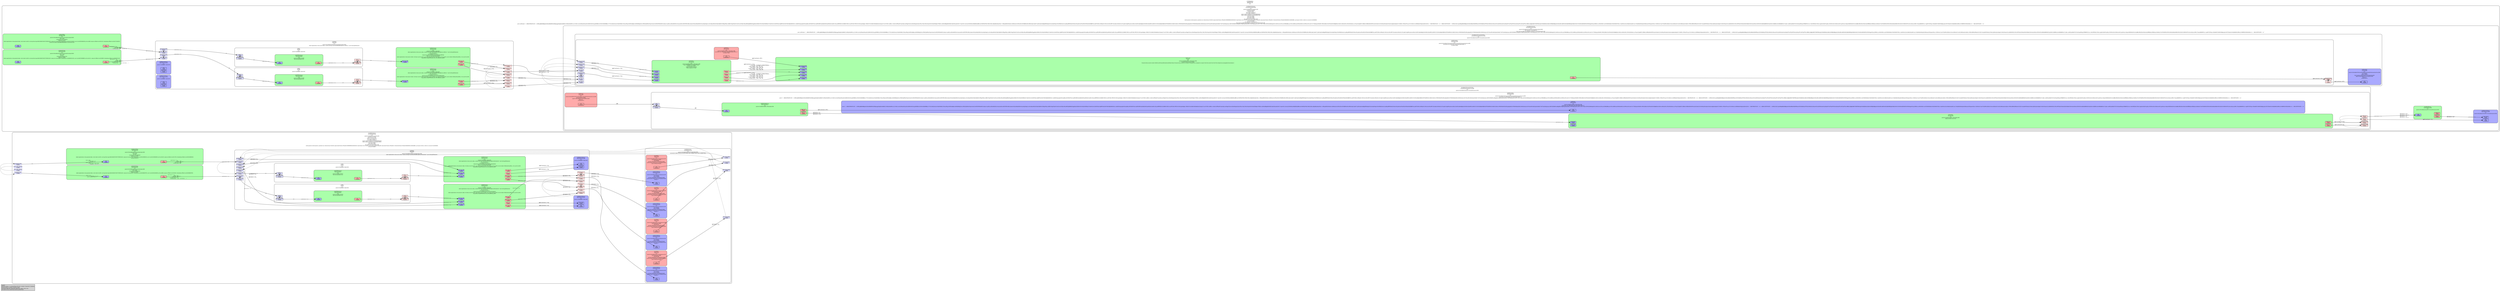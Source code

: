 digraph pipeline {
  rankdir=LR;
  fontname="sans";
  fontsize="10";
  labelloc=t;
  nodesep=.1;
  ranksep=.2;
  label="<GstPipeline>\npipeline184\n[>]";
  node [style="filled,rounded", shape=box, fontsize="9", fontname="sans", margin="0.0,0.0"];
  edge [labelfontsize="6", fontsize="9", fontname="monospace"];
  
  legend [
    pos="0,0!",
    margin="0.05,0.05",
    style="filled",
    label="Legend\lElement-States: [~] void-pending, [0] null, [-] ready, [=] paused, [>] playing\lPad-Activation: [-] none, [>] push, [<] pull\lPad-Flags: [b]locked, [f]lushing, [b]locking; upper-case is set\lPad-Task: [T] has started task, [t] has paused task\l",
  ];
  subgraph cluster_kmsrtpendpoint58_0x7f2e302c4560 {
    fontname="Bitstream Vera Sans";
    fontsize="8";
    style="filled,rounded";
    color=black;
    label="KmsRtpEndpoint\nkmsrtpendpoint58\n[>]\nparent=(GstPipeline) pipeline184\naccept-eos=FALSE\naddr=\"172.26.2.248\"\nnum-audio-medias=1\nnum-video-medias=1\naudio-codecs=((GArray*) 0x7f2e804b6ea0)\nvideo-codecs=((GArray*) 0x7f2ea817b810)\nrtcp-nack=TRUE\nrtcp-remb=TRUE\nmin-video-recv-bandwidth=100\nremb-params=remb-params, packets-recv-interval-top=(int)100, exponential-factor=(float)0.039999999105930328, lineal-factor-min=(int)50, lineal-factor-grade=(float)30, decrement-factor=(float)0.5, threshold-factor=(float)0.80000001192092896, up-losses=(int)12, remb-on-connect=(int)300000;\nmin-port=50000";
    subgraph cluster_kmsrtpendpoint58_0x7f2e302c4560_sink {
      label="";
      style="invis";
      _proxypad12341_0x7f2e3c188050 [color=black, fillcolor="#ddddff", label="proxypad12341\n[>][bfb]", height="0.2", style="filled,dotted"];
    kmsrtpendpoint58_0x7f2e302c4560_sink_audio_default_0x7f2e942eef00 -> _proxypad12341_0x7f2e3c188050 [style=dashed, minlen=0]
      kmsrtpendpoint58_0x7f2e302c4560_sink_audio_default_0x7f2e942eef00 [color=black, fillcolor="#ddddff", label="sink_audio_default\n[>][bfb]", height="0.2", style="filled,dotted"];
      _proxypad12342_0x7f2e34113140 [color=black, fillcolor="#ddddff", label="proxypad12342\n[>][bfb]", height="0.2", style="filled,dotted"];
    kmsrtpendpoint58_0x7f2e302c4560_sink_video_default_0x7f2e942efb30 -> _proxypad12342_0x7f2e34113140 [style=dashed, minlen=0]
      kmsrtpendpoint58_0x7f2e302c4560_sink_video_default_0x7f2e942efb30 [color=black, fillcolor="#ddddff", label="sink_video_default\n[>][bfb]", height="0.2", style="filled,dotted"];
    }

    fillcolor="#ffffff";
    subgraph cluster_rtph264pay58_0x7f2e540c6f20 {
      fontname="Bitstream Vera Sans";
      fontsize="8";
      style="filled,rounded";
      color=black;
      label="GstRtpH264Pay\nrtph264pay58\n[>]\nparent=(KmsRtpEndpoint) kmsrtpendpoint58\nmtu=1200\npt=103\ntimestamp=3524084018\nseqnum=11702\nstats=application/x-rtp-payload-stats, clock-rate=(uint)0, running-time=(guint64)18446744073709551615, seqnum=(uint)11702, timestamp=(uint)3524084018, ssrc=(uint)2149382004, pt=(uint)103, seqnum-offset=(uint)11702, timestamp-offset=(uint)3524084018;\nconfig-interval=1";
      subgraph cluster_rtph264pay58_0x7f2e540c6f20_sink {
        label="";
        style="invis";
        rtph264pay58_0x7f2e540c6f20_sink_0x7f2e8021a930 [color=black, fillcolor="#aaaaff", label="sink\n[>][bfb]", height="0.2", style="filled,solid"];
      }

      subgraph cluster_rtph264pay58_0x7f2e540c6f20_src {
        label="";
        style="invis";
        rtph264pay58_0x7f2e540c6f20_src_0x7f2e801aa940 [color=black, fillcolor="#ffaaaa", label="src\n[>][bfb]", height="0.2", style="filled,solid"];
      }

      rtph264pay58_0x7f2e540c6f20_sink_0x7f2e8021a930 -> rtph264pay58_0x7f2e540c6f20_src_0x7f2e801aa940 [style="invis"];
      fillcolor="#aaffaa";
    }

    rtph264pay58_0x7f2e540c6f20_src_0x7f2e801aa940 -> rtpbin564_0x7f2e94ded420_send_rtp_sink_1_0x7f2e4804cc90 [labeldistance="10", labelangle="0", label="                                                  ", taillabel="application/x-rtp\l               media: video\l             payload: [ 96, 127 ]\l          clock-rate: 90000\l       encoding-name: H264\l", headlabel="application/x-rtp\l"]
    _proxypad12342_0x7f2e34113140 -> rtph264pay58_0x7f2e540c6f20_sink_0x7f2e8021a930 [labeldistance="10", labelangle="0", label="                                                  ", taillabel="ANY", headlabel="video/x-h264\l       stream-format: avc\l           alignment: au\lvideo/x-h264\l       stream-format: byte-stream\l           alignment: { nal, au }\l"]
    subgraph cluster_rtpopuspay455_0x7f2e281317d0 {
      fontname="Bitstream Vera Sans";
      fontsize="8";
      style="filled,rounded";
      color=black;
      label="GstRtpOPUSPay\nrtpopuspay455\n[>]\nparent=(KmsRtpEndpoint) kmsrtpendpoint58\nmtu=1200\ntimestamp=2038649793\nseqnum=16303\nstats=application/x-rtp-payload-stats, clock-rate=(uint)0, running-time=(guint64)18446744073709551615, seqnum=(uint)16303, timestamp=(uint)2038649793, ssrc=(uint)1931818036, pt=(uint)96, seqnum-offset=(uint)16303, timestamp-offset=(uint)2038649793;";
      subgraph cluster_rtpopuspay455_0x7f2e281317d0_sink {
        label="";
        style="invis";
        rtpopuspay455_0x7f2e281317d0_sink_0x7f2e90e722b0 [color=black, fillcolor="#aaaaff", label="sink\n[>][bfb]", height="0.2", style="filled,solid"];
      }

      subgraph cluster_rtpopuspay455_0x7f2e281317d0_src {
        label="";
        style="invis";
        rtpopuspay455_0x7f2e281317d0_src_0x7f2e80084050 [color=black, fillcolor="#ffaaaa", label="src\n[>][bfb]", height="0.2", style="filled,solid"];
      }

      rtpopuspay455_0x7f2e281317d0_sink_0x7f2e90e722b0 -> rtpopuspay455_0x7f2e281317d0_src_0x7f2e80084050 [style="invis"];
      fillcolor="#aaffaa";
    }

    rtpopuspay455_0x7f2e281317d0_src_0x7f2e80084050 -> rtpbin564_0x7f2e94ded420_send_rtp_sink_0_0x7f2e8c03c7b0 [labeldistance="10", labelangle="0", label="                                                  ", taillabel="application/x-rtp\l               media: audio\l             payload: [ 96, 127 ]\l          clock-rate: 48000\l     encoding-params: 2\l       encoding-name: { OPUS, X-GST-OPUS-D... }\l", headlabel="application/x-rtp\l"]
    _proxypad12341_0x7f2e3c188050 -> rtpopuspay455_0x7f2e281317d0_sink_0x7f2e90e722b0 [labeldistance="10", labelangle="0", label="                                                  ", taillabel="ANY", headlabel="audio/x-opus\l            channels: [ 1, 2 ]\l  channel-mapping-family: 0\l"]
    subgraph cluster_kmsrtpsession58_0x7f2e580f49e0 {
      fontname="Bitstream Vera Sans";
      fontsize="8";
      style="filled,rounded";
      color=black;
      label="KmsRtpSession\nkmsrtpsession58\n[>]\nparent=(KmsRtpEndpoint) kmsrtpendpoint58\nconnection-state=((KmsConnectionState) KMS_CONNECTION_STATE_CONNECTED)";
      fillcolor="#ffffff";
      subgraph cluster_udpsrc235_0x7f2e8808fb70 {
        fontname="Bitstream Vera Sans";
        fontsize="8";
        style="filled,rounded";
        color=black;
        label="GstUDPSrc\nudpsrc235\n[>]\nparent=(KmsRtpSession) kmsrtpsession58\ndo-timestamp=TRUE\nport=65099\nsocket=((GSocket*) 0x7f2e84207d00)\nused-socket=((GSocket*) 0x7f2e84207d00)\nauto-multicast=FALSE";
        subgraph cluster_udpsrc235_0x7f2e8808fb70_src {
          label="";
          style="invis";
          udpsrc235_0x7f2e8808fb70_src_0x7f2e701034b0 [color=black, fillcolor="#ffaaaa", label="src\n[>][bfb][T]", height="0.2", style="filled,solid"];
        }

        fillcolor="#ffaaaa";
      }

      udpsrc235_0x7f2e8808fb70_src_0x7f2e701034b0 -> rtpbin564_0x7f2e94ded420_recv_rtcp_sink_1_0x7f2e942ef8c0 [labeldistance="10", labelangle="0", label="                                                  ", taillabel="ANY", headlabel="application/x-rtcp\lapplication/x-srtcp\l"]
      subgraph cluster_multiudpsink235_0x7f2e880512b0 {
        fontname="Bitstream Vera Sans";
        fontsize="8";
        style="filled,rounded";
        color=black;
        label="GstMultiUDPSink\nmultiudpsink235\n[>]\nparent=(KmsRtpSession) kmsrtpsession58\nsync=FALSE\nasync=FALSE\nsocket=((GSocket*) 0x7f2e84207d00)\nused-socket=((GSocket*) 0x7f2e84207d00)\nclients=\"\"";
        subgraph cluster_multiudpsink235_0x7f2e880512b0_sink {
          label="";
          style="invis";
          multiudpsink235_0x7f2e880512b0_sink_0x7f2e9c2f4730 [color=black, fillcolor="#aaaaff", label="sink\n[>][bfb]", height="0.2", style="filled,solid"];
        }

        fillcolor="#aaaaff";
      }

      subgraph cluster_udpsrc234_0x7f2e88190360 {
        fontname="Bitstream Vera Sans";
        fontsize="8";
        style="filled,rounded";
        color=black;
        label="GstUDPSrc\nudpsrc234\n[>]\nparent=(KmsRtpSession) kmsrtpsession58\ndo-timestamp=TRUE\nport=65098\nsocket=((GSocket*) 0x7f2e84207280)\nused-socket=((GSocket*) 0x7f2e84207280)\nauto-multicast=FALSE";
        subgraph cluster_udpsrc234_0x7f2e88190360_src {
          label="";
          style="invis";
          udpsrc234_0x7f2e88190360_src_0x7f2e9c2f4970 [color=black, fillcolor="#ffaaaa", label="src\n[>][bfb][T]", height="0.2", style="filled,solid"];
        }

        fillcolor="#ffaaaa";
      }

      udpsrc234_0x7f2e88190360_src_0x7f2e9c2f4970 -> rtpbin564_0x7f2e94ded420_recv_rtp_sink_1_0x7f2e701dcc90 [labeldistance="10", labelangle="0", label="                                                  ", taillabel="ANY", headlabel="application/x-rtp\lapplication/x-srtp\l"]
      subgraph cluster_multiudpsink234_0x7f2e8804b210 {
        fontname="Bitstream Vera Sans";
        fontsize="8";
        style="filled,rounded";
        color=black;
        label="GstMultiUDPSink\nmultiudpsink234\n[>]\nparent=(KmsRtpSession) kmsrtpsession58\nsync=FALSE\nasync=FALSE\nsocket=((GSocket*) 0x7f2e84207280)\nused-socket=((GSocket*) 0x7f2e84207280)\nclients=\"\"";
        subgraph cluster_multiudpsink234_0x7f2e8804b210_sink {
          label="";
          style="invis";
          multiudpsink234_0x7f2e8804b210_sink_0x7f2e9c2f42b0 [color=black, fillcolor="#aaaaff", label="sink\n[>][bfb]", height="0.2", style="filled,solid"];
        }

        fillcolor="#aaaaff";
      }

      subgraph cluster_udpsrc233_0x7f2e88053710 {
        fontname="Bitstream Vera Sans";
        fontsize="8";
        style="filled,rounded";
        color=black;
        label="GstUDPSrc\nudpsrc233\n[>]\nparent=(KmsRtpSession) kmsrtpsession58\ndo-timestamp=TRUE\nport=63787\nsocket=((GSocket*) 0x7f2e84207910)\nused-socket=((GSocket*) 0x7f2e84207910)\nauto-multicast=FALSE";
        subgraph cluster_udpsrc233_0x7f2e88053710_src {
          label="";
          style="invis";
          udpsrc233_0x7f2e88053710_src_0x7f2e2816e060 [color=black, fillcolor="#ffaaaa", label="src\n[>][bfb][T]", height="0.2", style="filled,solid"];
        }

        fillcolor="#ffaaaa";
      }

      udpsrc233_0x7f2e88053710_src_0x7f2e2816e060 -> rtpbin564_0x7f2e94ded420_recv_rtcp_sink_0_0x7f2e50047da0 [labeldistance="10", labelangle="0", label="                                                  ", taillabel="ANY", headlabel="application/x-rtcp\lapplication/x-srtcp\l"]
      subgraph cluster_multiudpsink233_0x7f2e88150870 {
        fontname="Bitstream Vera Sans";
        fontsize="8";
        style="filled,rounded";
        color=black;
        label="GstMultiUDPSink\nmultiudpsink233\n[>]\nparent=(KmsRtpSession) kmsrtpsession58\nsync=FALSE\nasync=FALSE\nsocket=((GSocket*) 0x7f2e84207910)\nused-socket=((GSocket*) 0x7f2e84207910)\nclients=\"\"";
        subgraph cluster_multiudpsink233_0x7f2e88150870_sink {
          label="";
          style="invis";
          multiudpsink233_0x7f2e88150870_sink_0x7f2e803996f0 [color=black, fillcolor="#aaaaff", label="sink\n[>][bfb]", height="0.2", style="filled,solid"];
        }

        fillcolor="#aaaaff";
      }

      subgraph cluster_udpsrc232_0x7f2e880301b0 {
        fontname="Bitstream Vera Sans";
        fontsize="8";
        style="filled,rounded";
        color=black;
        label="GstUDPSrc\nudpsrc232\n[>]\nparent=(KmsRtpSession) kmsrtpsession58\ndo-timestamp=TRUE\nport=63786\nsocket=((GSocket*) 0x7f2e84207e50)\nused-socket=((GSocket*) 0x7f2e84207e50)\nauto-multicast=FALSE";
        subgraph cluster_udpsrc232_0x7f2e880301b0_src {
          label="";
          style="invis";
          udpsrc232_0x7f2e880301b0_src_0x7f2e8c0a6dc0 [color=black, fillcolor="#ffaaaa", label="src\n[>][bfb][T]", height="0.2", style="filled,solid"];
        }

        fillcolor="#ffaaaa";
      }

      udpsrc232_0x7f2e880301b0_src_0x7f2e8c0a6dc0 -> rtpbin564_0x7f2e94ded420_recv_rtp_sink_0_0x7f2e50046f00 [labeldistance="10", labelangle="0", label="                                                  ", taillabel="ANY", headlabel="application/x-rtp\lapplication/x-srtp\l"]
      subgraph cluster_multiudpsink232_0x7f2e881458e0 {
        fontname="Bitstream Vera Sans";
        fontsize="8";
        style="filled,rounded";
        color=black;
        label="GstMultiUDPSink\nmultiudpsink232\n[>]\nparent=(KmsRtpSession) kmsrtpsession58\nsync=FALSE\nasync=FALSE\nsocket=((GSocket*) 0x7f2e84207e50)\nused-socket=((GSocket*) 0x7f2e84207e50)\nclients=\"\"";
        subgraph cluster_multiudpsink232_0x7f2e881458e0_sink {
          label="";
          style="invis";
          multiudpsink232_0x7f2e881458e0_sink_0x7f2e7003aba0 [color=black, fillcolor="#aaaaff", label="sink\n[>][bfb]", height="0.2", style="filled,solid"];
        }

        fillcolor="#aaaaff";
      }

    }

    subgraph cluster_rtpbin564_0x7f2e94ded420 {
      fontname="Bitstream Vera Sans";
      fontsize="8";
      style="filled,rounded";
      color=black;
      label="GstRtpBin\nrtpbin564\n[>]\nparent=(KmsRtpEndpoint) kmsrtpendpoint58\nsdes=application/x-rtp-source-sdes, cname=(string)\\\"user3610392962\\\\@host-8423a01d\\\", tool=(string)GStreamer;";
      subgraph cluster_rtpbin564_0x7f2e94ded420_sink {
        label="";
        style="invis";
        _proxypad12330_0x7f2e9c461410 [color=black, fillcolor="#ddddff", label="proxypad12330\n[>][bfb]", height="0.2", style="filled,dashed"];
      rtpbin564_0x7f2e94ded420_send_rtp_sink_0_0x7f2e8c03c7b0 -> _proxypad12330_0x7f2e9c461410 [style=dashed, minlen=0]
        rtpbin564_0x7f2e94ded420_send_rtp_sink_0_0x7f2e8c03c7b0 [color=black, fillcolor="#ddddff", label="send_rtp_sink_0\n[>][bfb]", height="0.2", style="filled,dashed"];
        _proxypad12334_0x7f2e8c061c40 [color=black, fillcolor="#ddddff", label="proxypad12334\n[>][bfb]", height="0.2", style="filled,dashed"];
      rtpbin564_0x7f2e94ded420_send_rtp_sink_1_0x7f2e4804cc90 -> _proxypad12334_0x7f2e8c061c40 [style=dashed, minlen=0]
        rtpbin564_0x7f2e94ded420_send_rtp_sink_1_0x7f2e4804cc90 [color=black, fillcolor="#ddddff", label="send_rtp_sink_1\n[>][bfb]", height="0.2", style="filled,dashed"];
        _proxypad12336_0x7f2ea4013d30 [color=black, fillcolor="#ddddff", label="proxypad12336\n[>][bfb]", height="0.2", style="filled,dashed"];
      rtpbin564_0x7f2e94ded420_recv_rtp_sink_0_0x7f2e50046f00 -> _proxypad12336_0x7f2ea4013d30 [style=dashed, minlen=0]
        rtpbin564_0x7f2e94ded420_recv_rtp_sink_0_0x7f2e50046f00 [color=black, fillcolor="#ddddff", label="recv_rtp_sink_0\n[>][bfb]", height="0.2", style="filled,dashed"];
        _proxypad12337_0x7f2e8c0609c0 [color=black, fillcolor="#ddddff", label="proxypad12337\n[>][bfb]", height="0.2", style="filled,dashed"];
      rtpbin564_0x7f2e94ded420_recv_rtcp_sink_0_0x7f2e50047da0 -> _proxypad12337_0x7f2e8c0609c0 [style=dashed, minlen=0]
        rtpbin564_0x7f2e94ded420_recv_rtcp_sink_0_0x7f2e50047da0 [color=black, fillcolor="#ddddff", label="recv_rtcp_sink_0\n[>][bfb]", height="0.2", style="filled,dashed"];
        _proxypad12339_0x7f2e98308580 [color=black, fillcolor="#ddddff", label="proxypad12339\n[>][bfb]", height="0.2", style="filled,dashed"];
      rtpbin564_0x7f2e94ded420_recv_rtp_sink_1_0x7f2e701dcc90 -> _proxypad12339_0x7f2e98308580 [style=dashed, minlen=0]
        rtpbin564_0x7f2e94ded420_recv_rtp_sink_1_0x7f2e701dcc90 [color=black, fillcolor="#ddddff", label="recv_rtp_sink_1\n[>][bfb]", height="0.2", style="filled,dashed"];
        _proxypad12340_0x7f2e4406eac0 [color=black, fillcolor="#ddddff", label="proxypad12340\n[>][bfb]", height="0.2", style="filled,dashed"];
      rtpbin564_0x7f2e94ded420_recv_rtcp_sink_1_0x7f2e942ef8c0 -> _proxypad12340_0x7f2e4406eac0 [style=dashed, minlen=0]
        rtpbin564_0x7f2e94ded420_recv_rtcp_sink_1_0x7f2e942ef8c0 [color=black, fillcolor="#ddddff", label="recv_rtcp_sink_1\n[>][bfb]", height="0.2", style="filled,dashed"];
      }

      subgraph cluster_rtpbin564_0x7f2e94ded420_src {
        label="";
        style="invis";
        _proxypad12329_0x7f2e8408ac60 [color=black, fillcolor="#ffdddd", label="proxypad12329\n[>][bfb]", height="0.2", style="filled,dotted"];
      _proxypad12329_0x7f2e8408ac60 -> rtpbin564_0x7f2e94ded420_send_rtp_src_0_0x7f2e880d6c80 [style=dashed, minlen=0]
        rtpbin564_0x7f2e94ded420_send_rtp_src_0_0x7f2e880d6c80 [color=black, fillcolor="#ffdddd", label="send_rtp_src_0\n[>][bfb]", height="0.2", style="filled,dotted"];
        _proxypad12333_0x7f2ea416bc70 [color=black, fillcolor="#ffdddd", label="proxypad12333\n[>][bfb]", height="0.2", style="filled,dotted"];
      _proxypad12333_0x7f2ea416bc70 -> rtpbin564_0x7f2e94ded420_send_rtp_src_1_0x7f2e88146060 [style=dashed, minlen=0]
        rtpbin564_0x7f2e94ded420_send_rtp_src_1_0x7f2e88146060 [color=black, fillcolor="#ffdddd", label="send_rtp_src_1\n[>][bfb]", height="0.2", style="filled,dotted"];
        _proxypad12335_0x7f2e8c060520 [color=black, fillcolor="#ffdddd", label="proxypad12335\n[>][bfb]", height="0.2", style="filled,dashed"];
      _proxypad12335_0x7f2e8c060520 -> rtpbin564_0x7f2e94ded420_send_rtcp_src_0_0x7f2e500467b0 [style=dashed, minlen=0]
        rtpbin564_0x7f2e94ded420_send_rtcp_src_0_0x7f2e500467b0 [color=black, fillcolor="#ffdddd", label="send_rtcp_src_0\n[>][bfb]", height="0.2", style="filled,dashed"];
        _proxypad12338_0x7f2ea4013ae0 [color=black, fillcolor="#ffdddd", label="proxypad12338\n[>][bfb]", height="0.2", style="filled,dashed"];
      _proxypad12338_0x7f2ea4013ae0 -> rtpbin564_0x7f2e94ded420_send_rtcp_src_1_0x7f2e50046c90 [style=dashed, minlen=0]
        rtpbin564_0x7f2e94ded420_send_rtcp_src_1_0x7f2e50046c90 [color=black, fillcolor="#ffdddd", label="send_rtcp_src_1\n[>][bfb]", height="0.2", style="filled,dashed"];
      }

      rtpbin564_0x7f2e94ded420_send_rtp_sink_0_0x7f2e8c03c7b0 -> rtpbin564_0x7f2e94ded420_send_rtp_src_0_0x7f2e880d6c80 [style="invis"];
      fillcolor="#ffffff";
      subgraph cluster_bin911_0x7f2e4015a400 {
        fontname="Bitstream Vera Sans";
        fontsize="8";
        style="filled,rounded";
        color=black;
        label="GstBin\nbin911\n[>]\nparent=(GstRtpBin) rtpbin564";
        subgraph cluster_bin911_0x7f2e4015a400_sink {
          label="";
          style="invis";
          _proxypad12331_0x7f2e9c4611c0 [color=black, fillcolor="#ddddff", label="proxypad12331\n[>][bfb]", height="0.2", style="filled,solid"];
        bin911_0x7f2e4015a400_sink_1_0x7f2e6c38a050 -> _proxypad12331_0x7f2e9c4611c0 [style=dashed, minlen=0]
          bin911_0x7f2e4015a400_sink_1_0x7f2e6c38a050 [color=black, fillcolor="#ddddff", label="sink_1\n[>][bfb]", height="0.2", style="filled,solid"];
        }

        subgraph cluster_bin911_0x7f2e4015a400_src {
          label="";
          style="invis";
          _proxypad12332_0x7f2e8408b100 [color=black, fillcolor="#ffdddd", label="proxypad12332\n[>][bfb]", height="0.2", style="filled,solid"];
        _proxypad12332_0x7f2e8408b100 -> bin911_0x7f2e4015a400_src_1_0x7f2e400c6ef0 [style=dashed, minlen=0]
          bin911_0x7f2e4015a400_src_1_0x7f2e400c6ef0 [color=black, fillcolor="#ffdddd", label="src_1\n[>][bfb]", height="0.2", style="filled,solid"];
        }

        bin911_0x7f2e4015a400_sink_1_0x7f2e6c38a050 -> bin911_0x7f2e4015a400_src_1_0x7f2e400c6ef0 [style="invis"];
        fillcolor="#ffffff";
        subgraph cluster_rtprtxqueue911_0x7f2e901e5540 {
          fontname="Bitstream Vera Sans";
          fontsize="8";
          style="filled,rounded";
          color=black;
          label="GstRTPRtxQueue\nrtprtxqueue911\n[>]\nparent=(GstBin) bin911\nmax-size-packets=512";
          subgraph cluster_rtprtxqueue911_0x7f2e901e5540_sink {
            label="";
            style="invis";
            rtprtxqueue911_0x7f2e901e5540_sink_0x7f2e782b02b0 [color=black, fillcolor="#aaaaff", label="sink\n[>][bfb]", height="0.2", style="filled,solid"];
          }

          subgraph cluster_rtprtxqueue911_0x7f2e901e5540_src {
            label="";
            style="invis";
            rtprtxqueue911_0x7f2e901e5540_src_0x7f2ea02d0930 [color=black, fillcolor="#ffaaaa", label="src\n[>][bfb]", height="0.2", style="filled,solid"];
          }

          rtprtxqueue911_0x7f2e901e5540_sink_0x7f2e782b02b0 -> rtprtxqueue911_0x7f2e901e5540_src_0x7f2ea02d0930 [style="invis"];
          fillcolor="#aaffaa";
        }

        rtprtxqueue911_0x7f2e901e5540_src_0x7f2ea02d0930 -> _proxypad12332_0x7f2e8408b100 [labeldistance="10", labelangle="0", label="                                                  ", taillabel="application/x-rtp\l", headlabel="ANY"]
        _proxypad12331_0x7f2e9c4611c0 -> rtprtxqueue911_0x7f2e901e5540_sink_0x7f2e782b02b0 [labeldistance="10", labelangle="0", label="                                                  ", taillabel="ANY", headlabel="application/x-rtp\l"]
      }

      _proxypad12334_0x7f2e8c061c40 -> bin911_0x7f2e4015a400_sink_1_0x7f2e6c38a050 [labeldistance="10", labelangle="0", label="                                                  ", taillabel="application/x-rtp\l", headlabel="ANY"]
      bin911_0x7f2e4015a400_src_1_0x7f2e400c6ef0 -> rtpsession911_0x7f2e6c3baec0_send_rtp_sink_0x7f2e80084dd0 [labeldistance="10", labelangle="0", label="                                                  ", taillabel="ANY", headlabel="application/x-rtp\l"]
      subgraph cluster_rtpssrcdemux1308_0x7f2ea407a170 {
        fontname="Bitstream Vera Sans";
        fontsize="8";
        style="filled,rounded";
        color=black;
        label="GstRtpSsrcDemux\nrtpssrcdemux1308\n[>]\nparent=(GstRtpBin) rtpbin564";
        subgraph cluster_rtpssrcdemux1308_0x7f2ea407a170_sink {
          label="";
          style="invis";
          rtpssrcdemux1308_0x7f2ea407a170_sink_0x7f2e80399930 [color=black, fillcolor="#aaaaff", label="sink\n[>][bfb]", height="0.2", style="filled,solid"];
          rtpssrcdemux1308_0x7f2ea407a170_rtcp_sink_0x7f2e8c030730 [color=black, fillcolor="#aaaaff", label="rtcp_sink\n[>][bfb]", height="0.2", style="filled,solid"];
        }

        fillcolor="#aaaaff";
      }

      subgraph cluster_rtpsession911_0x7f2e6c3baec0 {
        fontname="Bitstream Vera Sans";
        fontsize="8";
        style="filled,rounded";
        color=black;
        label="GstRtpSession\nrtpsession911\n[>]\nparent=(GstRtpBin) rtpbin564\nsdes=application/x-rtp-source-sdes, cname=(string)\\\"user3610392962\\\\@host-8423a01d\\\", tool=(string)GStreamer;\nnum-sources=1\nnum-active-sources=1\ninternal-session=((RTPSession*) 0x7f2e442dd330)\nrtcp-min-interval=500000000\nstats=application/x-rtp-session-stats, rtx-drop-count=(uint)0, sent-nack-count=(uint)0, recv-nack-count=(uint)0, source-stats=(GValueArray)NULL, rtx-count=(uint)0;\nrtp-profile=((GstRTPProfile) GST_RTP_PROFILE_AVPF)";
        subgraph cluster_rtpsession911_0x7f2e6c3baec0_sink {
          label="";
          style="invis";
          rtpsession911_0x7f2e6c3baec0_send_rtp_sink_0x7f2e80084dd0 [color=black, fillcolor="#aaaaff", label="send_rtp_sink\n[>][bfb]", height="0.2", style="filled,dashed"];
          rtpsession911_0x7f2e6c3baec0_recv_rtp_sink_0x7f2e80399b70 [color=black, fillcolor="#aaaaff", label="recv_rtp_sink\n[>][bfb]", height="0.2", style="filled,dashed"];
          rtpsession911_0x7f2e6c3baec0_recv_rtcp_sink_0x7f2e70102070 [color=black, fillcolor="#aaaaff", label="recv_rtcp_sink\n[>][bfb]", height="0.2", style="filled,dashed"];
        }

        subgraph cluster_rtpsession911_0x7f2e6c3baec0_src {
          label="";
          style="invis";
          rtpsession911_0x7f2e6c3baec0_send_rtp_src_0x7f2e3c2c2930 [color=black, fillcolor="#ffaaaa", label="send_rtp_src\n[>][bfb]", height="0.2", style="filled,dotted"];
          rtpsession911_0x7f2e6c3baec0_send_rtcp_src_0x7f2ea8207240 [color=black, fillcolor="#ffaaaa", label="send_rtcp_src\n[>][bfb]", height="0.2", style="filled,dashed"];
          rtpsession911_0x7f2e6c3baec0_recv_rtp_src_0x7f2e7003a4e0 [color=black, fillcolor="#ffaaaa", label="recv_rtp_src\n[>][bfb]", height="0.2", style="filled,dotted"];
          rtpsession911_0x7f2e6c3baec0_sync_src_0x7f2ea8207000 [color=black, fillcolor="#ffaaaa", label="sync_src\n[>][bfb]", height="0.2", style="filled,dotted"];
        }

        rtpsession911_0x7f2e6c3baec0_send_rtp_sink_0x7f2e80084dd0 -> rtpsession911_0x7f2e6c3baec0_send_rtp_src_0x7f2e3c2c2930 [style="invis"];
        fillcolor="#aaffaa";
      }

      rtpsession911_0x7f2e6c3baec0_send_rtp_src_0x7f2e3c2c2930 -> _proxypad12333_0x7f2ea416bc70 [labeldistance="10", labelangle="0", label="                                                  ", taillabel="application/x-rtp\l", headlabel="application/x-rtp\lapplication/x-srtp\l"]
      rtpsession911_0x7f2e6c3baec0_send_rtcp_src_0x7f2ea8207240 -> _proxypad12338_0x7f2ea4013ae0 [labeldistance="10", labelangle="0", label="                                                  ", taillabel="application/x-rtcp\l", headlabel="application/x-rtcp\lapplication/x-srtcp\l"]
      _proxypad12339_0x7f2e98308580 -> rtpsession911_0x7f2e6c3baec0_recv_rtp_sink_0x7f2e80399b70 [labeldistance="10", labelangle="0", label="                                                  ", taillabel="application/x-rtp\lapplication/x-srtp\l", headlabel="application/x-rtp\l"]
      rtpsession911_0x7f2e6c3baec0_recv_rtp_src_0x7f2e7003a4e0 -> rtpssrcdemux1308_0x7f2ea407a170_sink_0x7f2e80399930 [label="application/x-rtp\l"]
      _proxypad12340_0x7f2e4406eac0 -> rtpsession911_0x7f2e6c3baec0_recv_rtcp_sink_0x7f2e70102070 [labeldistance="10", labelangle="0", label="                                                  ", taillabel="application/x-rtcp\lapplication/x-srtcp\l", headlabel="application/x-rtcp\l"]
      rtpsession911_0x7f2e6c3baec0_sync_src_0x7f2ea8207000 -> rtpssrcdemux1308_0x7f2ea407a170_rtcp_sink_0x7f2e8c030730 [label="application/x-rtcp\l"]
      subgraph cluster_bin910_0x7f2e982e7d60 {
        fontname="Bitstream Vera Sans";
        fontsize="8";
        style="filled,rounded";
        color=black;
        label="GstBin\nbin910\n[>]\nparent=(GstRtpBin) rtpbin564";
        subgraph cluster_bin910_0x7f2e982e7d60_sink {
          label="";
          style="invis";
          _proxypad12327_0x7f2e8015e5c0 [color=black, fillcolor="#ddddff", label="proxypad12327\n[>][bfb]", height="0.2", style="filled,solid"];
        bin910_0x7f2e982e7d60_sink_0_0x7f2e3c2c1b30 -> _proxypad12327_0x7f2e8015e5c0 [style=dashed, minlen=0]
          bin910_0x7f2e982e7d60_sink_0_0x7f2e3c2c1b30 [color=black, fillcolor="#ddddff", label="sink_0\n[>][bfb]", height="0.2", style="filled,solid"];
        }

        subgraph cluster_bin910_0x7f2e982e7d60_src {
          label="";
          style="invis";
          _proxypad12328_0x7f2e9c461b00 [color=black, fillcolor="#ffdddd", label="proxypad12328\n[>][bfb]", height="0.2", style="filled,solid"];
        _proxypad12328_0x7f2e9c461b00 -> bin910_0x7f2e982e7d60_src_0_0x7f2e28146060 [style=dashed, minlen=0]
          bin910_0x7f2e982e7d60_src_0_0x7f2e28146060 [color=black, fillcolor="#ffdddd", label="src_0\n[>][bfb]", height="0.2", style="filled,solid"];
        }

        bin910_0x7f2e982e7d60_sink_0_0x7f2e3c2c1b30 -> bin910_0x7f2e982e7d60_src_0_0x7f2e28146060 [style="invis"];
        fillcolor="#ffffff";
        subgraph cluster_rtprtxqueue910_0x7f2e901e5b80 {
          fontname="Bitstream Vera Sans";
          fontsize="8";
          style="filled,rounded";
          color=black;
          label="GstRTPRtxQueue\nrtprtxqueue910\n[>]\nparent=(GstBin) bin910\nmax-size-packets=512";
          subgraph cluster_rtprtxqueue910_0x7f2e901e5b80_sink {
            label="";
            style="invis";
            rtprtxqueue910_0x7f2e901e5b80_sink_0x7f2e90e72730 [color=black, fillcolor="#aaaaff", label="sink\n[>][bfb]", height="0.2", style="filled,solid"];
          }

          subgraph cluster_rtprtxqueue910_0x7f2e901e5b80_src {
            label="";
            style="invis";
            rtprtxqueue910_0x7f2e901e5b80_src_0x7f2e90e72df0 [color=black, fillcolor="#ffaaaa", label="src\n[>][bfb]", height="0.2", style="filled,solid"];
          }

          rtprtxqueue910_0x7f2e901e5b80_sink_0x7f2e90e72730 -> rtprtxqueue910_0x7f2e901e5b80_src_0x7f2e90e72df0 [style="invis"];
          fillcolor="#aaffaa";
        }

        rtprtxqueue910_0x7f2e901e5b80_src_0x7f2e90e72df0 -> _proxypad12328_0x7f2e9c461b00 [labeldistance="10", labelangle="0", label="                                                  ", taillabel="application/x-rtp\l", headlabel="ANY"]
        _proxypad12327_0x7f2e8015e5c0 -> rtprtxqueue910_0x7f2e901e5b80_sink_0x7f2e90e72730 [labeldistance="10", labelangle="0", label="                                                  ", taillabel="ANY", headlabel="application/x-rtp\l"]
      }

      _proxypad12330_0x7f2e9c461410 -> bin910_0x7f2e982e7d60_sink_0_0x7f2e3c2c1b30 [labeldistance="10", labelangle="0", label="                                                  ", taillabel="application/x-rtp\l", headlabel="ANY"]
      bin910_0x7f2e982e7d60_src_0_0x7f2e28146060 -> rtpsession910_0x7f2e28179430_send_rtp_sink_0x7f2e98105db0 [labeldistance="10", labelangle="0", label="                                                  ", taillabel="ANY", headlabel="application/x-rtp\l"]
      subgraph cluster_rtpssrcdemux1307_0x7f2e9410a610 {
        fontname="Bitstream Vera Sans";
        fontsize="8";
        style="filled,rounded";
        color=black;
        label="GstRtpSsrcDemux\nrtpssrcdemux1307\n[>]\nparent=(GstRtpBin) rtpbin564";
        subgraph cluster_rtpssrcdemux1307_0x7f2e9410a610_sink {
          label="";
          style="invis";
          rtpssrcdemux1307_0x7f2e9410a610_sink_0x7f2e80398970 [color=black, fillcolor="#aaaaff", label="sink\n[>][bfb]", height="0.2", style="filled,solid"];
          rtpssrcdemux1307_0x7f2e9410a610_rtcp_sink_0x7f2e8c031b70 [color=black, fillcolor="#aaaaff", label="rtcp_sink\n[>][bfb]", height="0.2", style="filled,solid"];
        }

        fillcolor="#aaaaff";
      }

      subgraph cluster_rtpsession910_0x7f2e28179430 {
        fontname="Bitstream Vera Sans";
        fontsize="8";
        style="filled,rounded";
        color=black;
        label="GstRtpSession\nrtpsession910\n[>]\nparent=(GstRtpBin) rtpbin564\nsdes=application/x-rtp-source-sdes, cname=(string)\\\"user3610392962\\\\@host-8423a01d\\\", tool=(string)GStreamer;\nnum-sources=1\nnum-active-sources=1\ninternal-session=((RTPSession*) 0x7f2e442db650)\nstats=application/x-rtp-session-stats, rtx-drop-count=(uint)0, sent-nack-count=(uint)0, recv-nack-count=(uint)0, source-stats=(GValueArray)NULL, rtx-count=(uint)0;\nrtp-profile=((GstRTPProfile) GST_RTP_PROFILE_AVPF)";
        subgraph cluster_rtpsession910_0x7f2e28179430_sink {
          label="";
          style="invis";
          rtpsession910_0x7f2e28179430_send_rtp_sink_0x7f2e98105db0 [color=black, fillcolor="#aaaaff", label="send_rtp_sink\n[>][bfb]", height="0.2", style="filled,dashed"];
          rtpsession910_0x7f2e28179430_recv_rtp_sink_0x7f2e7003a720 [color=black, fillcolor="#aaaaff", label="recv_rtp_sink\n[>][bfb]", height="0.2", style="filled,dashed"];
          rtpsession910_0x7f2e28179430_recv_rtcp_sink_0x7f2e882cb4a0 [color=black, fillcolor="#aaaaff", label="recv_rtcp_sink\n[>][bfb]", height="0.2", style="filled,dashed"];
        }

        subgraph cluster_rtpsession910_0x7f2e28179430_src {
          label="";
          style="invis";
          rtpsession910_0x7f2e28179430_send_rtp_src_0x7f2e9c2f44f0 [color=black, fillcolor="#ffaaaa", label="send_rtp_src\n[>][bfb]", height="0.2", style="filled,dotted"];
          rtpsession910_0x7f2e28179430_send_rtcp_src_0x7f2e3c2c3470 [color=black, fillcolor="#ffaaaa", label="send_rtcp_src\n[>][bfb]", height="0.2", style="filled,dashed"];
          rtpsession910_0x7f2e28179430_recv_rtp_src_0x7f2e7003a960 [color=black, fillcolor="#ffaaaa", label="recv_rtp_src\n[>][bfb]", height="0.2", style="filled,dotted"];
          rtpsession910_0x7f2e28179430_sync_src_0x7f2e7003b260 [color=black, fillcolor="#ffaaaa", label="sync_src\n[>][bfb]", height="0.2", style="filled,dotted"];
        }

        rtpsession910_0x7f2e28179430_send_rtp_sink_0x7f2e98105db0 -> rtpsession910_0x7f2e28179430_send_rtp_src_0x7f2e9c2f44f0 [style="invis"];
        fillcolor="#aaffaa";
      }

      rtpsession910_0x7f2e28179430_send_rtp_src_0x7f2e9c2f44f0 -> _proxypad12329_0x7f2e8408ac60 [labeldistance="10", labelangle="0", label="                                                  ", taillabel="application/x-rtp\l", headlabel="application/x-rtp\lapplication/x-srtp\l"]
      rtpsession910_0x7f2e28179430_send_rtcp_src_0x7f2e3c2c3470 -> _proxypad12335_0x7f2e8c060520 [labeldistance="10", labelangle="0", label="                                                  ", taillabel="application/x-rtcp\l", headlabel="application/x-rtcp\lapplication/x-srtcp\l"]
      _proxypad12336_0x7f2ea4013d30 -> rtpsession910_0x7f2e28179430_recv_rtp_sink_0x7f2e7003a720 [labeldistance="10", labelangle="0", label="                                                  ", taillabel="application/x-rtp\lapplication/x-srtp\l", headlabel="application/x-rtp\l"]
      rtpsession910_0x7f2e28179430_recv_rtp_src_0x7f2e7003a960 -> rtpssrcdemux1307_0x7f2e9410a610_sink_0x7f2e80398970 [label="application/x-rtp\l"]
      _proxypad12337_0x7f2e8c0609c0 -> rtpsession910_0x7f2e28179430_recv_rtcp_sink_0x7f2e882cb4a0 [labeldistance="10", labelangle="0", label="                                                  ", taillabel="application/x-rtcp\lapplication/x-srtcp\l", headlabel="application/x-rtcp\l"]
      rtpsession910_0x7f2e28179430_sync_src_0x7f2e7003b260 -> rtpssrcdemux1307_0x7f2e9410a610_rtcp_sink_0x7f2e8c031b70 [label="application/x-rtcp\l"]
    }

    rtpbin564_0x7f2e94ded420_send_rtp_src_0_0x7f2e880d6c80 -> multiudpsink232_0x7f2e881458e0_sink_0x7f2e7003aba0 [labeldistance="10", labelangle="0", label="                                                  ", taillabel="application/x-rtp\lapplication/x-srtp\l", headlabel="ANY"]
    rtpbin564_0x7f2e94ded420_send_rtp_src_1_0x7f2e88146060 -> multiudpsink234_0x7f2e8804b210_sink_0x7f2e9c2f42b0 [labeldistance="10", labelangle="0", label="                                                  ", taillabel="application/x-rtp\lapplication/x-srtp\l", headlabel="ANY"]
    rtpbin564_0x7f2e94ded420_send_rtcp_src_0_0x7f2e500467b0 -> multiudpsink233_0x7f2e88150870_sink_0x7f2e803996f0 [labeldistance="10", labelangle="0", label="                                                  ", taillabel="application/x-rtcp\lapplication/x-srtcp\l", headlabel="ANY"]
    rtpbin564_0x7f2e94ded420_send_rtcp_src_1_0x7f2e50046c90 -> multiudpsink235_0x7f2e880512b0_sink_0x7f2e9c2f4730 [labeldistance="10", labelangle="0", label="                                                  ", taillabel="application/x-rtcp\lapplication/x-srtcp\l", headlabel="ANY"]
  }

  subgraph cluster_kmswebrtcendpoint505_0x7f2e40267a50 {
    fontname="Bitstream Vera Sans";
    fontsize="8";
    style="filled,rounded";
    color=black;
    label="KmsWebrtcEndpoint\nkmswebrtcendpoint505\n[>]\nparent=(GstPipeline) pipeline184\naccept-eos=FALSE\nbundle=TRUE\nnum-audio-medias=1\nnum-video-medias=1\naudio-codecs=((GArray*) 0x7f2e58004610)\nvideo-codecs=((GArray*) 0x7f2e58004700)\nrtcp-mux=TRUE\nrtcp-nack=TRUE\nrtcp-remb=TRUE\nmin-video-recv-bandwidth=100\nremb-params=remb-params, packets-recv-interval-top=(int)100, exponential-factor=(float)0.039999999105930328, lineal-factor-min=(int)50, lineal-factor-grade=(float)30, decrement-factor=(float)0.5, threshold-factor=(float)0.80000001192092896, up-losses=(int)12, remb-on-connect=(int)300000;\nmin-port=50000\nstun-server=\"3.36.108.155\"\nturn-url=\"prj_a505:prj_a505!@3.36.108.155:3478?transport=udp\"\npem-certificate=\"-----BEGIN PRIVATE KEY-----\\nMIIEvgIBADANBgkqhkiG9w0BAQEFAASCBKgwggSkAgEAAoIBAQCYy4VRjyfw6dAM\\nLz11/hdQ+sor2qCStbayKDvzpGi5xZbNHmRv55q1gZH9EBI1o25hGhHcBYaRNBKu\\n77ik7j2cBzZ2e4y2mFsj8hr8lbbIL7QcksyMSg1dvKM2z8pBJuxrALRKGBrDgZLG\\nj7lBX2ZpjPWukhhgSoXwed1mGPrZXPCK8eOW1SoIijtq+IouJI0ZuuoDZwAKO2Sb\\n4wjcqIuIEzho/8FJ7EfWVxPJliu2iptasXSV2J2wtRjoDOG4mVLy4akJrjSAgCzu\\n9uVQpw96rDcK5XJA1Q0JH9nVXfQgxMI3JcLnQB52IYbgZUFpbVYicAi52wcOzFQJ\\nH8cq99KZAgMBAAECggEAJUxZKQWnHFoXHUJS4IC8NFpkC7x8whN1m5vStrEFl4Oy\\nQjQPFHoW/AO7HWlU6J8SjMWOYoU+yidKAEYobqpxg6sHEnkqalBavzWUfOAXFFsA\\nvpDfOcfB54Xq2bBzkN/tillLqWKk9eClca8X6+tb1pxARPMI3EiU1ZUKBKhIY9K5\\nniyCRT/68+MF5Cfm7drhCqsjHaNgte+VIRtnKYkYz63d8r/hWbAKeDwiS2akapU7\\nm37CM2I+eQRSz+vnNoCmUPMqrA07wqImOjzcxeH9gqF1Qvmu5Qm6Sbgwb/ZjmeYB\\ny7NLyTdHs4XwJoHeFoHiXaD39OgKm7fiGRJ+Lw0NmQKBgQDGh9EQ13qtfLHQuasB\\nMc7+bpmHZ+Lkzmq21D4S9KZa2A8DjlEtKjcBBkmar2Hr8FrkDrf/MLkYNNzTpf9y\\nQJ6qMJSsd6pvMez++HDkjwJ9DGVbHdq5nvU6tWIqxCe1k9Ta/Z2Dx7jPhZBENUdO\\nDMkUyfIgr7jeQA717gZFzdqSXwKBgQDFBnRg6cE3UuDu8j4HHgmY8vHMdt0SaVom\\npd8juJMRFlKGtel/EnfbwUHSuJOwHuAF4w855bVFO0et4At3DBBYRnxLaKKT3OXt\\nmMQrqW+E4hVyVnrdhXoPRYYGwXoJKcuFAlcAKcC1d7ng8/1knjfgMHcpAnwIzrMp\\nSLIk8YduBwKBgQCe4hkWEm0SpMWl1sGdfiA7jYX/UMvL88qBsVBQWU09TMaPQPmE\\nXNGSV1bWnd+PNFd5RrJIX9TyI3RLSgEqjb6tU53YfRiATwNtdqTatfz22NHQ3w6q\\nGSYHKxx6P2vMLJhf/jJuQYuNQUYY4E7FjwPqSEgnkpov/DI87ZZFjR6MnwKBgQDE\\nk8gR2ag59qsOPQu+Ni4FOIAgLIguEocsAFs+XK3/YnI8jcvGSTrlO1DdWeOg2W1S\\n8lUCwzm1NYwy41MNGDBGoyzoYCG1vbR69uzjU049GwWi6r3zv3UlP4yVuPx1oAm7\\nT7ZWJ1JqvGXtGAM+HM5LFJAPjrcKYpFHI4z6ZzFkiQKBgFKonCdlolmcn88c/b6C\\n2IFdzrRzG0qhLLv//rFopzCiZ/gRdZYc5ZBQv/XvEfBjr48sKW5MYqs5zZXu8e1S\\nfxUMzqX5diclJeiGvVhprhssQgk4wOjj3pFs71hW8Cn+PSOneFFvssy1Y6+EAiHo\\ni1oRMQeKoHVOgmbz66rtvGXV\\n-----END PRIVATE KEY-----\\n-----BEGIN CERTIFICATE-----\\nMIICtzCCAZ+gAwIBAgIBADANBgkqhkiG9w0BAQsFADAfMQswCQYDVQQGEwJTRTEQ\\nMA4GA1UEAwwHS3VyZW50bzAeFw0yMjAyMTUxNTQyMTFaFw0yMzAyMTUxNTQyMTFa\\nMB8xCzAJBgNVBAYTAlNFMRAwDgYDVQQDDAdLdXJlbnRvMIIBIjANBgkqhkiG9w0B\\nAQEFAAOCAQ8AMIIBCgKCAQEAmMuFUY8n8OnQDC89df4XUPrKK9qgkrW2sig786Ro\\nucWWzR5kb+eatYGR/RASNaNuYRoR3AWGkTQSru+4pO49nAc2dnuMtphbI/Ia/JW2\\nyC+0HJLMjEoNXbyjNs/KQSbsawC0Shgaw4GSxo+5QV9maYz1rpIYYEqF8HndZhj6\\n2VzwivHjltUqCIo7aviKLiSNGbrqA2cACjtkm+MI3KiLiBM4aP/BSexH1lcTyZYr\\ntoqbWrF0ldidsLUY6AzhuJlS8uGpCa40gIAs7vblUKcPeqw3CuVyQNUNCR/Z1V30\\nIMTCNyXC50AediGG4GVBaW1WInAIudsHDsxUCR/HKvfSmQIDAQABMA0GCSqGSIb3\\nDQEBCwUAA4IBAQBVOruTn1jBu+wzD81ijeDAbO701TcwfUqeaMEsgCxlPOBAIP1Z\\nus+xNv2POCDto2Y6Ocsc1gJk23pFdA/FngSfg+2EXOYoXxZmnZ9sbmw5K11gUWnp\\nnQapmKDDG9aGhH/mzSaBBx298IL0Dcd4rQxkndaGPBNdlqn/EIEBLOg+Ep9Wy/dY\\ntO7IDdOfIwSF6i9YuHtGCpPqWp9Q8XLfOU2SGZnTyY8DIVGHTD1v9x/mDyUzyV9R\\n73aeoJIN6NMH31u+ngK6TVZYN2g+CG0at8rD7U48IhI3PdgRyypZnc8T2f18ex4S\\nMyPJAiNWL0QPtsm1VlVBP9Ih93VEKdiKA9e+\\n-----END CERTIFICATE-----\\n\"";
    fillcolor="#ffffff";
    subgraph cluster_rtpvp8pay396_0x7f2e7c20ce40 {
      fontname="Bitstream Vera Sans";
      fontsize="8";
      style="filled,rounded";
      color=black;
      label="GstRtpVP8Pay\nrtpvp8pay396\n[>]\nparent=(KmsWebrtcEndpoint) kmswebrtcendpoint505\nmtu=1200\ntimestamp=2271544674\nseqnum=31315\nstats=application/x-rtp-payload-stats, clock-rate=(uint)0, running-time=(guint64)18446744073709551615, seqnum=(uint)31315, timestamp=(uint)2271544674, ssrc=(uint)355460458, pt=(uint)96, seqnum-offset=(uint)31315, timestamp-offset=(uint)2271544674;\npicture-id-mode=((GstVP8RTPPayMode) 15-bit Picture ID)";
      subgraph cluster_rtpvp8pay396_0x7f2e7c20ce40_sink {
        label="";
        style="invis";
        rtpvp8pay396_0x7f2e7c20ce40_sink_0x7f2ea02d04b0 [color=black, fillcolor="#aaaaff", label="sink\n[>][bfb]", height="0.2", style="filled,solid"];
      }

      subgraph cluster_rtpvp8pay396_0x7f2e7c20ce40_src {
        label="";
        style="invis";
        rtpvp8pay396_0x7f2e7c20ce40_src_0x7f2ea02d16b0 [color=black, fillcolor="#ffaaaa", label="src\n[>][bfb]", height="0.2", style="filled,solid"];
      }

      rtpvp8pay396_0x7f2e7c20ce40_sink_0x7f2ea02d04b0 -> rtpvp8pay396_0x7f2e7c20ce40_src_0x7f2ea02d16b0 [style="invis"];
      fillcolor="#aaffaa";
    }

    rtpvp8pay396_0x7f2e7c20ce40_src_0x7f2ea02d16b0 -> rtpbin563_0x7f2e50071a40_send_rtp_sink_1_0x7f2e80250050 [labeldistance="10", labelangle="0", label="                                                  ", taillabel="application/x-rtp\l             payload: [ 96, 127 ]\l          clock-rate: 90000\l       encoding-name: { VP8, VP8-DRAFT-IET... }\l", headlabel="application/x-rtp\l"]
    subgraph cluster_rtpopuspay454_0x7f2e9838ba90 {
      fontname="Bitstream Vera Sans";
      fontsize="8";
      style="filled,rounded";
      color=black;
      label="GstRtpOPUSPay\nrtpopuspay454\n[>]\nparent=(KmsWebrtcEndpoint) kmswebrtcendpoint505\nmtu=1200\npt=111\ntimestamp=845651165\nseqnum=18385\nstats=application/x-rtp-payload-stats, clock-rate=(uint)0, running-time=(guint64)18446744073709551615, seqnum=(uint)18385, timestamp=(uint)845651165, ssrc=(uint)4074006893, pt=(uint)111, seqnum-offset=(uint)18385, timestamp-offset=(uint)845651165;";
      subgraph cluster_rtpopuspay454_0x7f2e9838ba90_sink {
        label="";
        style="invis";
        rtpopuspay454_0x7f2e9838ba90_sink_0x7f2ea02d1230 [color=black, fillcolor="#aaaaff", label="sink\n[>][bfb]", height="0.2", style="filled,solid"];
      }

      subgraph cluster_rtpopuspay454_0x7f2e9838ba90_src {
        label="";
        style="invis";
        rtpopuspay454_0x7f2e9838ba90_src_0x7f2e480ca730 [color=black, fillcolor="#ffaaaa", label="src\n[>][bfb]", height="0.2", style="filled,solid"];
      }

      rtpopuspay454_0x7f2e9838ba90_sink_0x7f2ea02d1230 -> rtpopuspay454_0x7f2e9838ba90_src_0x7f2e480ca730 [style="invis"];
      fillcolor="#aaffaa";
    }

    rtpopuspay454_0x7f2e9838ba90_src_0x7f2e480ca730 -> rtpbin563_0x7f2e50071a40_send_rtp_sink_0_0x7f2e6c38b3d0 [labeldistance="10", labelangle="0", label="                                                  ", taillabel="application/x-rtp\l               media: audio\l             payload: [ 96, 127 ]\l          clock-rate: 48000\l     encoding-params: 2\l       encoding-name: { OPUS, X-GST-OPUS-D... }\l", headlabel="application/x-rtp\l"]
    subgraph cluster_kmswebrtcsession505_0x7f2e90124e90 {
      fontname="Bitstream Vera Sans";
      fontsize="8";
      style="filled,rounded";
      color=black;
      label="KmsWebrtcSession\nkmswebrtcsession505\n[>]\nparent=(KmsWebrtcEndpoint) kmswebrtcendpoint505\nstun-server=\"3.36.108.155\"\nturn-url=\"prj_a505:prj_a505!@3.36.108.155:3478?transport=udp\"\npem-certificate=\"-----BEGIN PRIVATE KEY-----\\nMIIEvgIBADANBgkqhkiG9w0BAQEFAASCBKgwggSkAgEAAoIBAQCYy4VRjyfw6dAM\\nLz11/hdQ+sor2qCStbayKDvzpGi5xZbNHmRv55q1gZH9EBI1o25hGhHcBYaRNBKu\\n77ik7j2cBzZ2e4y2mFsj8hr8lbbIL7QcksyMSg1dvKM2z8pBJuxrALRKGBrDgZLG\\nj7lBX2ZpjPWukhhgSoXwed1mGPrZXPCK8eOW1SoIijtq+IouJI0ZuuoDZwAKO2Sb\\n4wjcqIuIEzho/8FJ7EfWVxPJliu2iptasXSV2J2wtRjoDOG4mVLy4akJrjSAgCzu\\n9uVQpw96rDcK5XJA1Q0JH9nVXfQgxMI3JcLnQB52IYbgZUFpbVYicAi52wcOzFQJ\\nH8cq99KZAgMBAAECggEAJUxZKQWnHFoXHUJS4IC8NFpkC7x8whN1m5vStrEFl4Oy\\nQjQPFHoW/AO7HWlU6J8SjMWOYoU+yidKAEYobqpxg6sHEnkqalBavzWUfOAXFFsA\\nvpDfOcfB54Xq2bBzkN/tillLqWKk9eClca8X6+tb1pxARPMI3EiU1ZUKBKhIY9K5\\nniyCRT/68+MF5Cfm7drhCqsjHaNgte+VIRtnKYkYz63d8r/hWbAKeDwiS2akapU7\\nm37CM2I+eQRSz+vnNoCmUPMqrA07wqImOjzcxeH9gqF1Qvmu5Qm6Sbgwb/ZjmeYB\\ny7NLyTdHs4XwJoHeFoHiXaD39OgKm7fiGRJ+Lw0NmQKBgQDGh9EQ13qtfLHQuasB\\nMc7+bpmHZ+Lkzmq21D4S9KZa2A8DjlEtKjcBBkmar2Hr8FrkDrf/MLkYNNzTpf9y\\nQJ6qMJSsd6pvMez++HDkjwJ9DGVbHdq5nvU6tWIqxCe1k9Ta/Z2Dx7jPhZBENUdO\\nDMkUyfIgr7jeQA717gZFzdqSXwKBgQDFBnRg6cE3UuDu8j4HHgmY8vHMdt0SaVom\\npd8juJMRFlKGtel/EnfbwUHSuJOwHuAF4w855bVFO0et4At3DBBYRnxLaKKT3OXt\\nmMQrqW+E4hVyVnrdhXoPRYYGwXoJKcuFAlcAKcC1d7ng8/1knjfgMHcpAnwIzrMp\\nSLIk8YduBwKBgQCe4hkWEm0SpMWl1sGdfiA7jYX/UMvL88qBsVBQWU09TMaPQPmE\\nXNGSV1bWnd+PNFd5RrJIX9TyI3RLSgEqjb6tU53YfRiATwNtdqTatfz22NHQ3w6q\\nGSYHKxx6P2vMLJhf/jJuQYuNQUYY4E7FjwPqSEgnkpov/DI87ZZFjR6MnwKBgQDE\\nk8gR2ag59qsOPQu+Ni4FOIAgLIguEocsAFs+XK3/YnI8jcvGSTrlO1DdWeOg2W1S\\n8lUCwzm1NYwy41MNGDBGoyzoYCG1vbR69uzjU049GwWi6r3zv3UlP4yVuPx1oAm7\\nT7ZWJ1JqvGXtGAM+HM5LFJAPjrcKYpFHI4z6ZzFkiQKBgFKonCdlolmcn88c/b6C\\n2IFdzrRzG0qhLLv//rFopzCiZ/gRdZYc5ZBQv/XvEfBjr48sKW5MYqs5zZXu8e1S\\nfxUMzqX5diclJeiGvVhprhssQgk4wOjj3pFs71hW8Cn+PSOneFFvssy1Y6+EAiHo\\ni1oRMQeKoHVOgmbz66rtvGXV\\n-----END PRIVATE KEY-----\\n-----BEGIN CERTIFICATE-----\\nMIICtzCCAZ+gAwIBAgIBADANBgkqhkiG9w0BAQsFADAfMQswCQYDVQQGEwJTRTEQ\\nMA4GA1UEAwwHS3VyZW50bzAeFw0yMjAyMTUxNTQyMTFaFw0yMzAyMTUxNTQyMTFa\\nMB8xCzAJBgNVBAYTAlNFMRAwDgYDVQQDDAdLdXJlbnRvMIIBIjANBgkqhkiG9w0B\\nAQEFAAOCAQ8AMIIBCgKCAQEAmMuFUY8n8OnQDC89df4XUPrKK9qgkrW2sig786Ro\\nucWWzR5kb+eatYGR/RASNaNuYRoR3AWGkTQSru+4pO49nAc2dnuMtphbI/Ia/JW2\\nyC+0HJLMjEoNXbyjNs/KQSbsawC0Shgaw4GSxo+5QV9maYz1rpIYYEqF8HndZhj6\\n2VzwivHjltUqCIo7aviKLiSNGbrqA2cACjtkm+MI3KiLiBM4aP/BSexH1lcTyZYr\\ntoqbWrF0ldidsLUY6AzhuJlS8uGpCa40gIAs7vblUKcPeqw3CuVyQNUNCR/Z1V30\\nIMTCNyXC50AediGG4GVBaW1WInAIudsHDsxUCR/HKvfSmQIDAQABMA0GCSqGSIb3\\nDQEBCwUAA4IBAQBVOruTn1jBu+wzD81ijeDAbO701TcwfUqeaMEsgCxlPOBAIP1Z\\nus+xNv2POCDto2Y6Ocsc1gJk23pFdA/FngSfg+2EXOYoXxZmnZ9sbmw5K11gUWnp\\nnQapmKDDG9aGhH/mzSaBBx298IL0Dcd4rQxkndaGPBNdlqn/EIEBLOg+Ep9Wy/dY\\ntO7IDdOfIwSF6i9YuHtGCpPqWp9Q8XLfOU2SGZnTyY8DIVGHTD1v9x/mDyUzyV9R\\n73aeoJIN6NMH31u+ngK6TVZYN2g+CG0at8rD7U48IhI3PdgRyypZnc8T2f18ex4S\\nMyPJAiNWL0QPtsm1VlVBP9Ih93VEKdiKA9e+\\n-----END CERTIFICATE-----\\n\"";
      fillcolor="#ffffff";
      subgraph cluster_kmsrtcpdemux396_0x7f2ea407a060 {
        fontname="Bitstream Vera Sans";
        fontsize="8";
        style="filled,rounded";
        color=black;
        label="KmsRtcpDemux\nkmsrtcpdemux396\n[>]\nparent=(KmsWebrtcSession) kmswebrtcsession505";
        subgraph cluster_kmsrtcpdemux396_0x7f2ea407a060_sink {
          label="";
          style="invis";
          kmsrtcpdemux396_0x7f2ea407a060_sink_0x55d856ad9d80 [color=black, fillcolor="#aaaaff", label="sink\n[>][bfb]", height="0.2", style="filled,solid"];
        }

        subgraph cluster_kmsrtcpdemux396_0x7f2ea407a060_src {
          label="";
          style="invis";
          kmsrtcpdemux396_0x7f2ea407a060_rtp_src_0x7f2ea40f9010 [color=black, fillcolor="#ffaaaa", label="rtp_src\n[>][bfb]", height="0.2", style="filled,solid"];
          kmsrtcpdemux396_0x7f2ea407a060_rtcp_src_0x55d856ad9b40 [color=black, fillcolor="#ffaaaa", label="rtcp_src\n[>][bfb]", height="0.2", style="filled,solid"];
        }

        kmsrtcpdemux396_0x7f2ea407a060_sink_0x55d856ad9d80 -> kmsrtcpdemux396_0x7f2ea407a060_rtp_src_0x7f2ea40f9010 [style="invis"];
        fillcolor="#aaffaa";
      }

      kmsrtcpdemux396_0x7f2ea407a060_rtcp_src_0x55d856ad9b40 -> rtpssrcdemux1306_0x7f2e941285f0_rtcp_sink_0x7f2ea40f9250 [labeldistance="10", labelangle="0", label="                                                  ", taillabel="application/x-srtcp\lapplication/x-rtcp\l", headlabel="application/x-rtcp\l"]
      subgraph cluster_rtpssrcdemux1306_0x7f2e941285f0 {
        fontname="Bitstream Vera Sans";
        fontsize="8";
        style="filled,rounded";
        color=black;
        label="GstRtpSsrcDemux\nrtpssrcdemux1306\n[>]\nparent=(KmsWebrtcSession) kmswebrtcsession505";
        subgraph cluster_rtpssrcdemux1306_0x7f2e941285f0_sink {
          label="";
          style="invis";
          rtpssrcdemux1306_0x7f2e941285f0_sink_0x7f2e801aa040 [color=black, fillcolor="#aaaaff", label="sink\n[>][bfb]", height="0.2", style="filled,solid"];
          rtpssrcdemux1306_0x7f2e941285f0_rtcp_sink_0x7f2ea40f9250 [color=black, fillcolor="#aaaaff", label="rtcp_sink\n[>][bfb]", height="0.2", style="filled,solid"];
        }

        fillcolor="#aaaaff";
      }

      subgraph cluster_kmswebrtctransportsinknice396_0x7f2e4c09fa70 {
        fontname="Bitstream Vera Sans";
        fontsize="8";
        style="filled,rounded";
        color=black;
        label="KmsWebrtcTransportSinkNice\nkmswebrtctransportsinknice396\n[>]\nparent=(KmsWebrtcSession) kmswebrtcsession505";
        fillcolor="#ffffff";
        subgraph cluster_nicesink396_0x7f2e800eb610 {
          fontname="Bitstream Vera Sans";
          fontsize="8";
          style="filled,rounded";
          color=black;
          label="GstNiceSink\nnicesink396\n[>]\nparent=(KmsWebrtcTransportSinkNice) kmswebrtctransportsinknice396\nsync=FALSE\nasync=FALSE\nlast-sample=((GstSample*) 0x7f2ea016cd40)\nagent=((NiceAgent*) 0x7f2e98310180)\nstream=1\ncomponent=1";
          subgraph cluster_nicesink396_0x7f2e800eb610_sink {
            label="";
            style="invis";
            nicesink396_0x7f2e800eb610_sink_0x7f2e480cadf0 [color=black, fillcolor="#aaaaff", label="sink\n[>][bfb]", height="0.2", style="filled,solid"];
          }

          fillcolor="#aaaaff";
        }

        subgraph cluster_dtlssrtpenc396_0x7f2e9c01c650 {
          fontname="Bitstream Vera Sans";
          fontsize="8";
          style="filled,rounded";
          color=black;
          label="GstDtlsSrtpEnc\ndtlssrtpenc396\n[>]\nparent=(KmsWebrtcTransportSinkNice) kmswebrtctransportsinknice396\nconnection-id=\"dtlssrtpenc396-dtlssrtpdec396-1-1\"\nis-client=TRUE";
          subgraph cluster_dtlssrtpenc396_0x7f2e9c01c650_sink {
            label="";
            style="invis";
            _proxypad12321_0x7f2e942eb530 [color=black, fillcolor="#ddddff", label="proxypad12321\n[>][bfb]", height="0.2", style="filled,dashed"];
          dtlssrtpenc396_0x7f2e9c01c650_rtp_sink_0_0x7f2e28147650 -> _proxypad12321_0x7f2e942eb530 [style=dashed, minlen=0]
            dtlssrtpenc396_0x7f2e9c01c650_rtp_sink_0_0x7f2e28147650 [color=black, fillcolor="#ddddff", label="rtp_sink_0\n[>][bfb]", height="0.2", style="filled,dashed"];
            _proxypad12323_0x7f2ea016f880 [color=black, fillcolor="#ddddff", label="proxypad12323\n[>][bfb]", height="0.2", style="filled,dashed"];
          dtlssrtpenc396_0x7f2e9c01c650_rtcp_sink_0_0x7f2e40193b30 -> _proxypad12323_0x7f2ea016f880 [style=dashed, minlen=0]
            dtlssrtpenc396_0x7f2e9c01c650_rtcp_sink_0_0x7f2e40193b30 [color=black, fillcolor="#ddddff", label="rtcp_sink_0\n[>][bfb]", height="0.2", style="filled,dashed"];
            _proxypad12324_0x7f2e942ea2b0 [color=black, fillcolor="#ddddff", label="proxypad12324\n[>][bfb]", height="0.2", style="filled,dashed"];
          dtlssrtpenc396_0x7f2e9c01c650_rtp_sink_1_0x7f2e6803ea10 -> _proxypad12324_0x7f2e942ea2b0 [style=dashed, minlen=0]
            dtlssrtpenc396_0x7f2e9c01c650_rtp_sink_1_0x7f2e6803ea10 [color=black, fillcolor="#ddddff", label="rtp_sink_1\n[>][bfb]", height="0.2", style="filled,dashed"];
            _proxypad12326_0x7f2e8015f150 [color=black, fillcolor="#ddddff", label="proxypad12326\n[>][bfb]", height="0.2", style="filled,dashed"];
          dtlssrtpenc396_0x7f2e9c01c650_rtcp_sink_1_0x7f2e681b5160 -> _proxypad12326_0x7f2e8015f150 [style=dashed, minlen=0]
            dtlssrtpenc396_0x7f2e9c01c650_rtcp_sink_1_0x7f2e681b5160 [color=black, fillcolor="#ddddff", label="rtcp_sink_1\n[>][bfb]", height="0.2", style="filled,dashed"];
          }

          subgraph cluster_dtlssrtpenc396_0x7f2e9c01c650_src {
            label="";
            style="invis";
            _proxypad12312_0x7f2e9828ae50 [color=black, fillcolor="#ffdddd", label="proxypad12312\n[>][bfb]", height="0.2", style="filled,solid"];
          _proxypad12312_0x7f2e9828ae50 -> dtlssrtpenc396_0x7f2e9c01c650_src_0x7f2e40100540 [style=dashed, minlen=0]
            dtlssrtpenc396_0x7f2e9c01c650_src_0x7f2e40100540 [color=black, fillcolor="#ffdddd", label="src\n[>][bfb]", height="0.2", style="filled,solid"];
          }

          dtlssrtpenc396_0x7f2e9c01c650_rtp_sink_0_0x7f2e28147650 -> dtlssrtpenc396_0x7f2e9c01c650_src_0x7f2e40100540 [style="invis"];
          fillcolor="#ffffff";
          subgraph cluster_funnel_0x7f2ea40e4900 {
            fontname="Bitstream Vera Sans";
            fontsize="8";
            style="filled,rounded";
            color=black;
            label="GstFunnel\nfunnel\n[>]\nparent=(GstDtlsSrtpEnc) dtlssrtpenc396\nforward-sticky-events=FALSE\nforward-sticky-events-mode=((GstFunnelForwardStickyEventsMode) Never forward sticky events (on stream changes)from sinkpads to srcpad. Only the events from the first sinkpad are propagated downstream.)";
            subgraph cluster_funnel_0x7f2ea40e4900_sink {
              label="";
              style="invis";
              funnel_0x7f2ea40e4900_funnelpad1980_0x55d856ad7650 [color=black, fillcolor="#aaaaff", label="funnelpad1980\n[>][bfb]", height="0.2", style="filled,dashed"];
              funnel_0x7f2ea40e4900_funnelpad1981_0x7f2e44068360 [color=black, fillcolor="#aaaaff", label="funnelpad1981\n[>][bfb]", height="0.2", style="filled,dashed"];
              funnel_0x7f2ea40e4900_funnelpad1982_0x7f2e540b6f90 [color=black, fillcolor="#aaaaff", label="funnelpad1982\n[>][bfb]", height="0.2", style="filled,dashed"];
              funnel_0x7f2ea40e4900_funnelpad1983_0x7f2e440685b0 [color=black, fillcolor="#aaaaff", label="funnelpad1983\n[>][bfb]", height="0.2", style="filled,dashed"];
              funnel_0x7f2ea40e4900_funnelpad1984_0x7f2e540b7b20 [color=black, fillcolor="#aaaaff", label="funnelpad1984\n[>][bfb]", height="0.2", style="filled,dashed"];
            }

            subgraph cluster_funnel_0x7f2ea40e4900_src {
              label="";
              style="invis";
              funnel_0x7f2ea40e4900_src_0x7f2e480ef6e0 [color=black, fillcolor="#ffaaaa", label="src\n[>][bfb]", height="0.2", style="filled,solid"];
            }

            funnel_0x7f2ea40e4900_funnelpad1980_0x55d856ad7650 -> funnel_0x7f2ea40e4900_src_0x7f2e480ef6e0 [style="invis"];
            fillcolor="#aaffaa";
          }

          funnel_0x7f2ea40e4900_src_0x7f2e480ef6e0 -> _proxypad12312_0x7f2e9828ae50 [label="application/x-dtls\l"]
          subgraph cluster_srtp_encoder_0x55d856add460 {
            fontname="Bitstream Vera Sans";
            fontsize="8";
            style="filled,rounded";
            color=black;
            label="GstSrtpEnc\nsrtp-encoder\n[>]\nparent=(GstDtlsSrtpEnc) dtlssrtpenc396\nkey=((GstBuffer*) 0x7f2e8c074ac0)\nrandom-key=TRUE\nreplay-window-size=512\nallow-repeat-tx=TRUE";
            subgraph cluster_srtp_encoder_0x55d856add460_sink {
              label="";
              style="invis";
              srtp_encoder_0x55d856add460_rtp_sink_0_0x7f2e900714b0 [color=black, fillcolor="#aaaaff", label="rtp_sink_0\n[>][bfb]", height="0.2", style="filled,dashed"];
              srtp_encoder_0x55d856add460_rtcp_sink_0_0x7f2e8c0a64c0 [color=black, fillcolor="#aaaaff", label="rtcp_sink_0\n[>][bfb]", height="0.2", style="filled,dashed"];
              srtp_encoder_0x55d856add460_rtp_sink_1_0x7f2ea40f8950 [color=black, fillcolor="#aaaaff", label="rtp_sink_1\n[>][bfb]", height="0.2", style="filled,dashed"];
              srtp_encoder_0x55d856add460_rtcp_sink_1_0x7f2ea409a2a0 [color=black, fillcolor="#aaaaff", label="rtcp_sink_1\n[>][bfb]", height="0.2", style="filled,dashed"];
            }

            subgraph cluster_srtp_encoder_0x55d856add460_src {
              label="";
              style="invis";
              srtp_encoder_0x55d856add460_rtp_src_0_0x7f2e90071b70 [color=black, fillcolor="#ffaaaa", label="rtp_src_0\n[>][bfb]", height="0.2", style="filled,dotted"];
              srtp_encoder_0x55d856add460_rtcp_src_0_0x7f2e80085910 [color=black, fillcolor="#ffaaaa", label="rtcp_src_0\n[>][bfb]", height="0.2", style="filled,dotted"];
              srtp_encoder_0x55d856add460_rtp_src_1_0x7f2ea409a4e0 [color=black, fillcolor="#ffaaaa", label="rtp_src_1\n[>][bfb]", height="0.2", style="filled,dotted"];
              srtp_encoder_0x55d856add460_rtcp_src_1_0x7f2e9c1fd240 [color=black, fillcolor="#ffaaaa", label="rtcp_src_1\n[>][bfb]", height="0.2", style="filled,dotted"];
            }

            srtp_encoder_0x55d856add460_rtp_sink_0_0x7f2e900714b0 -> srtp_encoder_0x55d856add460_rtp_src_0_0x7f2e90071b70 [style="invis"];
            fillcolor="#aaffaa";
          }

          _proxypad12321_0x7f2e942eb530 -> srtp_encoder_0x55d856add460_rtp_sink_0_0x7f2e900714b0 [labeldistance="10", labelangle="0", label="                                                  ", taillabel="application/x-rtp\lapplication/x-rtcp\l", headlabel="application/x-rtp\l"]
          srtp_encoder_0x55d856add460_rtp_src_0_0x7f2e90071b70 -> funnel_0x7f2ea40e4900_funnelpad1981_0x7f2e44068360 [labeldistance="10", labelangle="0", label="                                                  ", taillabel="application/x-srtp\l", headlabel="ANY"]
          _proxypad12323_0x7f2ea016f880 -> srtp_encoder_0x55d856add460_rtcp_sink_0_0x7f2e8c0a64c0 [label="application/x-rtcp\l"]
          srtp_encoder_0x55d856add460_rtcp_src_0_0x7f2e80085910 -> funnel_0x7f2ea40e4900_funnelpad1982_0x7f2e540b6f90 [label="application/x-srtcp\l            srtp-key: bafab0ef1c1b9451f9524a...\l         srtp-cipher: aes-128-icm\l           srtp-auth: hmac-sha1-80\l        srtcp-cipher: aes-128-icm\l          srtcp-auth: hmac-sha1-80\l"]
          _proxypad12324_0x7f2e942ea2b0 -> srtp_encoder_0x55d856add460_rtp_sink_1_0x7f2ea40f8950 [labeldistance="10", labelangle="0", label="                                                  ", taillabel="application/x-rtp\lapplication/x-rtcp\l", headlabel="application/x-rtp\l"]
          srtp_encoder_0x55d856add460_rtp_src_1_0x7f2ea409a4e0 -> funnel_0x7f2ea40e4900_funnelpad1983_0x7f2e440685b0 [labeldistance="10", labelangle="0", label="                                                  ", taillabel="application/x-srtp\l", headlabel="ANY"]
          _proxypad12326_0x7f2e8015f150 -> srtp_encoder_0x55d856add460_rtcp_sink_1_0x7f2ea409a2a0 [label="application/x-rtcp\l"]
          srtp_encoder_0x55d856add460_rtcp_src_1_0x7f2e9c1fd240 -> funnel_0x7f2ea40e4900_funnelpad1984_0x7f2e540b7b20 [label="application/x-srtcp\l            srtp-key: bafab0ef1c1b9451f9524a...\l         srtp-cipher: aes-128-icm\l           srtp-auth: hmac-sha1-80\l        srtcp-cipher: aes-128-icm\l          srtcp-auth: hmac-sha1-80\l"]
          subgraph cluster_dtls_encoder_0x7f2e90002660 {
            fontname="Bitstream Vera Sans";
            fontsize="8";
            style="filled,rounded";
            color=black;
            label="GstDtlsEnc\ndtls-encoder\n[>]\nparent=(GstDtlsSrtpEnc) dtlssrtpenc396\nconnection-id=\"dtlssrtpenc396-dtlssrtpdec396-1-1\"\nis-client=TRUE";
            subgraph cluster_dtls_encoder_0x7f2e90002660_src {
              label="";
              style="invis";
              dtls_encoder_0x7f2e90002660_src_0x7f2e6c3da2b0 [color=black, fillcolor="#ffaaaa", label="src\n[>][bfb][T]", height="0.2", style="filled,solid"];
            }

            fillcolor="#ffaaaa";
          }

          dtls_encoder_0x7f2e90002660_src_0x7f2e6c3da2b0 -> funnel_0x7f2ea40e4900_funnelpad1980_0x55d856ad7650 [label="application/x-dtls\l"]
        }

        dtlssrtpenc396_0x7f2e9c01c650_src_0x7f2e40100540 -> nicesink396_0x7f2e800eb610_sink_0x7f2e480cadf0 [label="application/x-dtls\l"]
      }

      subgraph cluster_kmswebrtctransportsrcnice396_0x7f2e4c09fc20 {
        fontname="Bitstream Vera Sans";
        fontsize="8";
        style="filled,rounded";
        color=black;
        label="KmsWebrtcTransportSrcNice\nkmswebrtctransportsrcnice396\n[>]\nparent=(KmsWebrtcSession) kmswebrtcsession505";
        fillcolor="#ffffff";
        subgraph cluster_dtlssrtpdec396_0x7f2e98346da0 {
          fontname="Bitstream Vera Sans";
          fontsize="8";
          style="filled,rounded";
          color=black;
          label="GstDtlsSrtpDec\ndtlssrtpdec396\n[>]\nparent=(KmsWebrtcTransportSrcNice) kmswebrtctransportsrcnice396\nconnection-id=\"dtlssrtpenc396-dtlssrtpdec396-1-1\"\npem=\"-----BEGIN PRIVATE KEY-----\\nMIIEvgIBADANBgkqhkiG9w0BAQEFAASCBKgwggSkAgEAAoIBAQCYy4VRjyfw6dAM\\nLz11/hdQ+sor2qCStbayKDvzpGi5xZbNHmRv55q1gZH9EBI1o25hGhHcBYaRNBKu\\n77ik7j2cBzZ2e4y2mFsj8hr8lbbIL7QcksyMSg1dvKM2z8pBJuxrALRKGBrDgZLG\\nj7lBX2ZpjPWukhhgSoXwed1mGPrZXPCK8eOW1SoIijtq+IouJI0ZuuoDZwAKO2Sb\\n4wjcqIuIEzho/8FJ7EfWVxPJliu2iptasXSV2J2wtRjoDOG4mVLy4akJrjSAgCzu\\n9uVQpw96rDcK5XJA1Q0JH9nVXfQgxMI3JcLnQB52IYbgZUFpbVYicAi52wcOzFQJ\\nH8cq99KZAgMBAAECggEAJUxZKQWnHFoXHUJS4IC8NFpkC7x8whN1m5vStrEFl4Oy\\nQjQPFHoW/AO7HWlU6J8SjMWOYoU+yidKAEYobqpxg6sHEnkqalBavzWUfOAXFFsA\\nvpDfOcfB54Xq2bBzkN/tillLqWKk9eClca8X6+tb1pxARPMI3EiU1ZUKBKhIY9K5\\nniyCRT/68+MF5Cfm7drhCqsjHaNgte+VIRtnKYkYz63d8r/hWbAKeDwiS2akapU7\\nm37CM2I+eQRSz+vnNoCmUPMqrA07wqImOjzcxeH9gqF1Qvmu5Qm6Sbgwb/ZjmeYB\\ny7NLyTdHs4XwJoHeFoHiXaD39OgKm7fiGRJ+Lw0NmQKBgQDGh9EQ13qtfLHQuasB\\nMc7+bpmHZ+Lkzmq21D4S9KZa2A8DjlEtKjcBBkmar2Hr8FrkDrf/MLkYNNzTpf9y\\nQJ6qMJSsd6pvMez++HDkjwJ9DGVbHdq5nvU6tWIqxCe1k9Ta/Z2Dx7jPhZBENUdO\\nDMkUyfIgr7jeQA717gZFzdqSXwKBgQDFBnRg6cE3UuDu8j4HHgmY8vHMdt0SaVom\\npd8juJMRFlKGtel/EnfbwUHSuJOwHuAF4w855bVFO0et4At3DBBYRnxLaKKT3OXt\\nmMQrqW+E4hVyVnrdhXoPRYYGwXoJKcuFAlcAKcC1d7ng8/1knjfgMHcpAnwIzrMp\\nSLIk8YduBwKBgQCe4hkWEm0SpMWl1sGdfiA7jYX/UMvL88qBsVBQWU09TMaPQPmE\\nXNGSV1bWnd+PNFd5RrJIX9TyI3RLSgEqjb6tU53YfRiATwNtdqTatfz22NHQ3w6q\\nGSYHKxx6P2vMLJhf/jJuQYuNQUYY4E7FjwPqSEgnkpov/DI87ZZFjR6MnwKBgQDE\\nk8gR2ag59qsOPQu+Ni4FOIAgLIguEocsAFs+XK3/YnI8jcvGSTrlO1DdWeOg2W1S\\n8lUCwzm1NYwy41MNGDBGoyzoYCG1vbR69uzjU049GwWi6r3zv3UlP4yVuPx1oAm7\\nT7ZWJ1JqvGXtGAM+HM5LFJAPjrcKYpFHI4z6ZzFkiQKBgFKonCdlolmcn88c/b6C\\n2IFdzrRzG0qhLLv//rFopzCiZ/gRdZYc5ZBQv/XvEfBjr48sKW5MYqs5zZXu8e1S\\nfxUMzqX5diclJeiGvVhprhssQgk4wOjj3pFs71hW8Cn+PSOneFFvssy1Y6+EAiHo\\ni1oRMQeKoHVOgmbz66rtvGXV\\n-----END PRIVATE KEY-----\\n-----BEGIN CERTIFICATE-----\\nMIICtzCCAZ+gAwIBAgIBADANBgkqhkiG9w0BAQsFADAfMQswCQYDVQQGEwJTRTEQ\\nMA4GA1UEAwwHS3VyZW50bzAeFw0yMjAyMTUxNTQyMTFaFw0yMzAyMTUxNTQyMTFa\\nMB8xCzAJBgNVBAYTAlNFMRAwDgYDVQQDDAdLdXJlbnRvMIIBIjANBgkqhkiG9w0B\\nAQEFAAOCAQ8AMIIBCgKCAQEAmMuFUY8n8OnQDC89df4XUPrKK9qgkrW2sig786Ro\\nucWWzR5kb+eatYGR/RASNaNuYRoR3AWGkTQSru+4pO49nAc2dnuMtphbI/Ia/JW2\\nyC+0HJLMjEoNXbyjNs/KQSbsawC0Shgaw4GSxo+5QV9maYz1rpIYYEqF8HndZhj6\\n2VzwivHjltUqCIo7aviKLiSNGbrqA2cACjtkm+MI3KiLiBM4aP/BSexH1lcTyZYr\\ntoqbWrF0ldidsLUY6AzhuJlS8uGpCa40gIAs7vblUKcPeqw3CuVyQNUNCR/Z1V30\\nIMTCNyXC50AediGG4GVBaW1WInAIudsHDsxUCR/HKvfSmQIDAQABMA0GCSqGSIb3\\nDQEBCwUAA4IBAQBVOruTn1jBu+wzD81ijeDAbO701TcwfUqeaMEsgCxlPOBAIP1Z\\nus+xNv2POCDto2Y6Ocsc1gJk23pFdA/FngSfg+2EXOYoXxZmnZ9sbmw5K11gUWnp\\nnQapmKDDG9aGhH/mzSaBBx298IL0Dcd4rQxkndaGPBNdlqn/EIEBLOg+Ep9Wy/dY\\ntO7IDdOfIwSF6i9YuHtGCpPqWp9Q8XLfOU2SGZnTyY8DIVGHTD1v9x/mDyUzyV9R\\n73aeoJIN6NMH31u+ngK6TVZYN2g+CG0at8rD7U48IhI3PdgRyypZnc8T2f18ex4S\\nMyPJAiNWL0QPtsm1VlVBP9Ih93VEKdiKA9e+\\n-----END CERTIFICATE-----\\n\"";
          subgraph cluster_dtlssrtpdec396_0x7f2e98346da0_sink {
            label="";
            style="invis";
            _proxypad12311_0x7f2e980cca70 [color=black, fillcolor="#ddddff", label="proxypad12311\n[>][bfb]", height="0.2", style="filled,solid"];
          dtlssrtpdec396_0x7f2e98346da0_sink_0x7f2e701dc2d0 -> _proxypad12311_0x7f2e980cca70 [style=dashed, minlen=0]
            dtlssrtpdec396_0x7f2e98346da0_sink_0x7f2e701dc2d0 [color=black, fillcolor="#ddddff", label="sink\n[>][bfb]", height="0.2", style="filled,solid"];
          }

          subgraph cluster_dtlssrtpdec396_0x7f2e98346da0_src {
            label="";
            style="invis";
            _proxypad12309_0x7f2e8814acf0 [color=black, fillcolor="#ffdddd", label="proxypad12309\n[>][bfb]", height="0.2", style="filled,solid"];
          _proxypad12309_0x7f2e8814acf0 -> dtlssrtpdec396_0x7f2e98346da0_rtp_src_0x7f2e440718c0 [style=dashed, minlen=0]
            dtlssrtpdec396_0x7f2e98346da0_rtp_src_0x7f2e440718c0 [color=black, fillcolor="#ffdddd", label="rtp_src\n[>][bfb]", height="0.2", style="filled,solid"];
            _proxypad12310_0x55d8568999d0 [color=black, fillcolor="#ffdddd", label="proxypad12310\n[>][bfb]", height="0.2", style="filled,solid"];
          _proxypad12310_0x55d8568999d0 -> dtlssrtpdec396_0x7f2e98346da0_rtcp_src_0x7f2e5803a050 [style=dashed, minlen=0]
            dtlssrtpdec396_0x7f2e98346da0_rtcp_src_0x7f2e5803a050 [color=black, fillcolor="#ffdddd", label="rtcp_src\n[>][bfb]", height="0.2", style="filled,solid"];
          }

          dtlssrtpdec396_0x7f2e98346da0_sink_0x7f2e701dc2d0 -> dtlssrtpdec396_0x7f2e98346da0_rtp_src_0x7f2e440718c0 [style="invis"];
          fillcolor="#ffffff";
          subgraph cluster_srtp_decoder_0x7f2e34166190 {
            fontname="Bitstream Vera Sans";
            fontsize="8";
            style="filled,rounded";
            color=black;
            label="GstSrtpDec\nsrtp-decoder\n[>]\nparent=(GstDtlsSrtpDec) dtlssrtpdec396\nreplay-window-size=512";
            subgraph cluster_srtp_decoder_0x7f2e34166190_sink {
              label="";
              style="invis";
              srtp_decoder_0x7f2e34166190_rtp_sink_0x7f2ea8207480 [color=black, fillcolor="#aaaaff", label="rtp_sink\n[>][bfb]", height="0.2", style="filled,solid"];
              srtp_decoder_0x7f2e34166190_rtcp_sink_0x7f2e801aadc0 [color=black, fillcolor="#aaaaff", label="rtcp_sink\n[>][bfb]", height="0.2", style="filled,solid"];
            }

            subgraph cluster_srtp_decoder_0x7f2e34166190_src {
              label="";
              style="invis";
              srtp_decoder_0x7f2e34166190_rtp_src_0x7f2e804e1d80 [color=black, fillcolor="#ffaaaa", label="rtp_src\n[>][bfb]", height="0.2", style="filled,solid"];
              srtp_decoder_0x7f2e34166190_rtcp_src_0x7f2e94321490 [color=black, fillcolor="#ffaaaa", label="rtcp_src\n[>][bfb]", height="0.2", style="filled,solid"];
            }

            srtp_decoder_0x7f2e34166190_rtp_sink_0x7f2ea8207480 -> srtp_decoder_0x7f2e34166190_rtp_src_0x7f2e804e1d80 [style="invis"];
            fillcolor="#aaffaa";
          }

          srtp_decoder_0x7f2e34166190_rtp_src_0x7f2e804e1d80 -> _proxypad12309_0x7f2e8814acf0 [label="application/x-rtp\l"]
          srtp_decoder_0x7f2e34166190_rtcp_src_0x7f2e94321490 -> _proxypad12310_0x55d8568999d0 [label="application/x-rtcp\l"]
          subgraph cluster_dtls_decoder_0x7f2e581289a0 {
            fontname="Bitstream Vera Sans";
            fontsize="8";
            style="filled,rounded";
            color=black;
            label="GstDtlsDec\ndtls-decoder\n[>]\nparent=(GstDtlsSrtpDec) dtlssrtpdec396\nconnection-id=\"dtlssrtpenc396-dtlssrtpdec396-1-1\"\npem=\"-----BEGIN PRIVATE KEY-----\\nMIIEvgIBADANBgkqhkiG9w0BAQEFAASCBKgwggSkAgEAAoIBAQCYy4VRjyfw6dAM\\nLz11/hdQ+sor2qCStbayKDvzpGi5xZbNHmRv55q1gZH9EBI1o25hGhHcBYaRNBKu\\n77ik7j2cBzZ2e4y2mFsj8hr8lbbIL7QcksyMSg1dvKM2z8pBJuxrALRKGBrDgZLG\\nj7lBX2ZpjPWukhhgSoXwed1mGPrZXPCK8eOW1SoIijtq+IouJI0ZuuoDZwAKO2Sb\\n4wjcqIuIEzho/8FJ7EfWVxPJliu2iptasXSV2J2wtRjoDOG4mVLy4akJrjSAgCzu\\n9uVQpw96rDcK5XJA1Q0JH9nVXfQgxMI3JcLnQB52IYbgZUFpbVYicAi52wcOzFQJ\\nH8cq99KZAgMBAAECggEAJUxZKQWnHFoXHUJS4IC8NFpkC7x8whN1m5vStrEFl4Oy\\nQjQPFHoW/AO7HWlU6J8SjMWOYoU+yidKAEYobqpxg6sHEnkqalBavzWUfOAXFFsA\\nvpDfOcfB54Xq2bBzkN/tillLqWKk9eClca8X6+tb1pxARPMI3EiU1ZUKBKhIY9K5\\nniyCRT/68+MF5Cfm7drhCqsjHaNgte+VIRtnKYkYz63d8r/hWbAKeDwiS2akapU7\\nm37CM2I+eQRSz+vnNoCmUPMqrA07wqImOjzcxeH9gqF1Qvmu5Qm6Sbgwb/ZjmeYB\\ny7NLyTdHs4XwJoHeFoHiXaD39OgKm7fiGRJ+Lw0NmQKBgQDGh9EQ13qtfLHQuasB\\nMc7+bpmHZ+Lkzmq21D4S9KZa2A8DjlEtKjcBBkmar2Hr8FrkDrf/MLkYNNzTpf9y\\nQJ6qMJSsd6pvMez++HDkjwJ9DGVbHdq5nvU6tWIqxCe1k9Ta/Z2Dx7jPhZBENUdO\\nDMkUyfIgr7jeQA717gZFzdqSXwKBgQDFBnRg6cE3UuDu8j4HHgmY8vHMdt0SaVom\\npd8juJMRFlKGtel/EnfbwUHSuJOwHuAF4w855bVFO0et4At3DBBYRnxLaKKT3OXt\\nmMQrqW+E4hVyVnrdhXoPRYYGwXoJKcuFAlcAKcC1d7ng8/1knjfgMHcpAnwIzrMp\\nSLIk8YduBwKBgQCe4hkWEm0SpMWl1sGdfiA7jYX/UMvL88qBsVBQWU09TMaPQPmE\\nXNGSV1bWnd+PNFd5RrJIX9TyI3RLSgEqjb6tU53YfRiATwNtdqTatfz22NHQ3w6q\\nGSYHKxx6P2vMLJhf/jJuQYuNQUYY4E7FjwPqSEgnkpov/DI87ZZFjR6MnwKBgQDE\\nk8gR2ag59qsOPQu+Ni4FOIAgLIguEocsAFs+XK3/YnI8jcvGSTrlO1DdWeOg2W1S\\n8lUCwzm1NYwy41MNGDBGoyzoYCG1vbR69uzjU049GwWi6r3zv3UlP4yVuPx1oAm7\\nT7ZWJ1JqvGXtGAM+HM5LFJAPjrcKYpFHI4z6ZzFkiQKBgFKonCdlolmcn88c/b6C\\n2IFdzrRzG0qhLLv//rFopzCiZ/gRdZYc5ZBQv/XvEfBjr48sKW5MYqs5zZXu8e1S\\nfxUMzqX5diclJeiGvVhprhssQgk4wOjj3pFs71hW8Cn+PSOneFFvssy1Y6+EAiHo\\ni1oRMQeKoHVOgmbz66rtvGXV\\n-----END PRIVATE KEY-----\\n-----BEGIN CERTIFICATE-----\\nMIICtzCCAZ+gAwIBAgIBADANBgkqhkiG9w0BAQsFADAfMQswCQYDVQQGEwJTRTEQ\\nMA4GA1UEAwwHS3VyZW50bzAeFw0yMjAyMTUxNTQyMTFaFw0yMzAyMTUxNTQyMTFa\\nMB8xCzAJBgNVBAYTAlNFMRAwDgYDVQQDDAdLdXJlbnRvMIIBIjANBgkqhkiG9w0B\\nAQEFAAOCAQ8AMIIBCgKCAQEAmMuFUY8n8OnQDC89df4XUPrKK9qgkrW2sig786Ro\\nucWWzR5kb+eatYGR/RASNaNuYRoR3AWGkTQSru+4pO49nAc2dnuMtphbI/Ia/JW2\\nyC+0HJLMjEoNXbyjNs/KQSbsawC0Shgaw4GSxo+5QV9maYz1rpIYYEqF8HndZhj6\\n2VzwivHjltUqCIo7aviKLiSNGbrqA2cACjtkm+MI3KiLiBM4aP/BSexH1lcTyZYr\\ntoqbWrF0ldidsLUY6AzhuJlS8uGpCa40gIAs7vblUKcPeqw3CuVyQNUNCR/Z1V30\\nIMTCNyXC50AediGG4GVBaW1WInAIudsHDsxUCR/HKvfSmQIDAQABMA0GCSqGSIb3\\nDQEBCwUAA4IBAQBVOruTn1jBu+wzD81ijeDAbO701TcwfUqeaMEsgCxlPOBAIP1Z\\nus+xNv2POCDto2Y6Ocsc1gJk23pFdA/FngSfg+2EXOYoXxZmnZ9sbmw5K11gUWnp\\nnQapmKDDG9aGhH/mzSaBBx298IL0Dcd4rQxkndaGPBNdlqn/EIEBLOg+Ep9Wy/dY\\ntO7IDdOfIwSF6i9YuHtGCpPqWp9Q8XLfOU2SGZnTyY8DIVGHTD1v9x/mDyUzyV9R\\n73aeoJIN6NMH31u+ngK6TVZYN2g+CG0at8rD7U48IhI3PdgRyypZnc8T2f18ex4S\\nMyPJAiNWL0QPtsm1VlVBP9Ih93VEKdiKA9e+\\n-----END CERTIFICATE-----\\n\"";
            subgraph cluster_dtls_decoder_0x7f2e581289a0_sink {
              label="";
              style="invis";
              dtls_decoder_0x7f2e581289a0_sink_0x7f2ea8201d70 [color=black, fillcolor="#aaaaff", label="sink\n[>][bfb]", height="0.2", style="filled,solid"];
            }

            fillcolor="#aaaaff";
          }

          subgraph cluster_dtls_srtp_demux_0x7f2e30026240 {
            fontname="Bitstream Vera Sans";
            fontsize="8";
            style="filled,rounded";
            color=black;
            label="GstDtlsSrtpDemux\ndtls-srtp-demux\n[>]\nparent=(GstDtlsSrtpDec) dtlssrtpdec396";
            subgraph cluster_dtls_srtp_demux_0x7f2e30026240_sink {
              label="";
              style="invis";
              dtls_srtp_demux_0x7f2e30026240_sink_0x7f2e3c25ebb0 [color=black, fillcolor="#aaaaff", label="sink\n[>][bfb]", height="0.2", style="filled,solid"];
            }

            subgraph cluster_dtls_srtp_demux_0x7f2e30026240_src {
              label="";
              style="invis";
              dtls_srtp_demux_0x7f2e30026240_rtp_src_0x7f2e480cb270 [color=black, fillcolor="#ffaaaa", label="rtp_src\n[>][bfb]", height="0.2", style="filled,solid"];
              dtls_srtp_demux_0x7f2e30026240_dtls_src_0x7f2e8c0316f0 [color=black, fillcolor="#ffaaaa", label="dtls_src\n[>][bfb]", height="0.2", style="filled,solid"];
            }

            dtls_srtp_demux_0x7f2e30026240_sink_0x7f2e3c25ebb0 -> dtls_srtp_demux_0x7f2e30026240_rtp_src_0x7f2e480cb270 [style="invis"];
            fillcolor="#aaffaa";
          }

          _proxypad12311_0x7f2e980cca70 -> dtls_srtp_demux_0x7f2e30026240_sink_0x7f2e3c25ebb0 [label="ANY"]
          dtls_srtp_demux_0x7f2e30026240_rtp_src_0x7f2e480cb270 -> srtp_decoder_0x7f2e34166190_rtp_sink_0x7f2ea8207480 [labeldistance="10", labelangle="0", label="                                                  ", taillabel="application/x-rtp\lapplication/x-rtcp\lapplication/x-srtp\lapplication/x-srtcp\l", headlabel="application/x-srtp\l"]
          dtls_srtp_demux_0x7f2e30026240_dtls_src_0x7f2e8c0316f0 -> dtls_decoder_0x7f2e581289a0_sink_0x7f2ea8201d70 [label="application/x-dtls\l"]
        }

        dtlssrtpdec396_0x7f2e98346da0_rtp_src_0x7f2e440718c0 -> rtpssrcdemux1306_0x7f2e941285f0_sink_0x7f2e801aa040 [label="application/x-rtp\l"]
        dtlssrtpdec396_0x7f2e98346da0_rtcp_src_0x7f2e5803a050 -> kmsrtcpdemux396_0x7f2ea407a060_sink_0x55d856ad9d80 [labeldistance="10", labelangle="0", label="                                                  ", taillabel="application/x-rtcp\l", headlabel="application/x-srtcp\lapplication/x-srtp\lapplication/x-srtcp-mux\lapplication/x-rtcp\lapplication/x-rtp\lapplication/x-rtcp-mux\l"]
        subgraph cluster_nicesrc396_0x7f2e480cec90 {
          fontname="Bitstream Vera Sans";
          fontsize="8";
          style="filled,rounded";
          color=black;
          label="GstNiceSrc\nnicesrc396\n[>]\nparent=(KmsWebrtcTransportSrcNice) kmswebrtctransportsrcnice396\ndo-timestamp=TRUE\nagent=((NiceAgent*) 0x7f2e98310180)\nstream=1\ncomponent=1";
          subgraph cluster_nicesrc396_0x7f2e480cec90_src {
            label="";
            style="invis";
            nicesrc396_0x7f2e480cec90_src_0x7f2e480cb6f0 [color=black, fillcolor="#ffaaaa", label="src\n[>][bfb][T]", height="0.2", style="filled,solid"];
          }

          fillcolor="#ffaaaa";
        }

        nicesrc396_0x7f2e480cec90_src_0x7f2e480cb6f0 -> dtlssrtpdec396_0x7f2e98346da0_sink_0x7f2e701dc2d0 [label="ANY"]
      }

    }

    subgraph cluster_rtpbin563_0x7f2e50071a40 {
      fontname="Bitstream Vera Sans";
      fontsize="8";
      style="filled,rounded";
      color=black;
      label="GstRtpBin\nrtpbin563\n[>]\nparent=(KmsWebrtcEndpoint) kmswebrtcendpoint505\nsdes=application/x-rtp-source-sdes, cname=(string)\\\"user3550600489\\\\@host-c2d92cc\\\", tool=(string)GStreamer;";
      subgraph cluster_rtpbin563_0x7f2e50071a40_sink {
        label="";
        style="invis";
        _proxypad12316_0x7f2e9c460630 [color=black, fillcolor="#ddddff", label="proxypad12316\n[>][bfb]", height="0.2", style="filled,dashed"];
      rtpbin563_0x7f2e50071a40_send_rtp_sink_0_0x7f2e6c38b3d0 -> _proxypad12316_0x7f2e9c460630 [style=dashed, minlen=0]
        rtpbin563_0x7f2e50071a40_send_rtp_sink_0_0x7f2e6c38b3d0 [color=black, fillcolor="#ddddff", label="send_rtp_sink_0\n[>][bfb]", height="0.2", style="filled,dashed"];
        _proxypad12320_0x7f2e78276ac0 [color=black, fillcolor="#ddddff", label="proxypad12320\n[>][bfb]", height="0.2", style="filled,dashed"];
      rtpbin563_0x7f2e50071a40_send_rtp_sink_1_0x7f2e80250050 -> _proxypad12320_0x7f2e78276ac0 [style=dashed, minlen=0]
        rtpbin563_0x7f2e50071a40_send_rtp_sink_1_0x7f2e80250050 [color=black, fillcolor="#ddddff", label="send_rtp_sink_1\n[>][bfb]", height="0.2", style="filled,dashed"];
      }

      subgraph cluster_rtpbin563_0x7f2e50071a40_src {
        label="";
        style="invis";
        _proxypad12315_0x7f2e980cd160 [color=black, fillcolor="#ffdddd", label="proxypad12315\n[>][bfb]", height="0.2", style="filled,dotted"];
      _proxypad12315_0x7f2e980cd160 -> rtpbin563_0x7f2e50071a40_send_rtp_src_0_0x55d8568e9da0 [style=dashed, minlen=0]
        rtpbin563_0x7f2e50071a40_send_rtp_src_0_0x55d8568e9da0 [color=black, fillcolor="#ffdddd", label="send_rtp_src_0\n[>][bfb]", height="0.2", style="filled,dotted"];
        _proxypad12319_0x7f2e70105d80 [color=black, fillcolor="#ffdddd", label="proxypad12319\n[>][bfb]", height="0.2", style="filled,dotted"];
      _proxypad12319_0x7f2e70105d80 -> rtpbin563_0x7f2e50071a40_send_rtp_src_1_0x7f2e401002d0 [style=dashed, minlen=0]
        rtpbin563_0x7f2e50071a40_send_rtp_src_1_0x7f2e401002d0 [color=black, fillcolor="#ffdddd", label="send_rtp_src_1\n[>][bfb]", height="0.2", style="filled,dotted"];
        _proxypad12322_0x7f2e700accb0 [color=black, fillcolor="#ffdddd", label="proxypad12322\n[>][bfb]", height="0.2", style="filled,dashed"];
      _proxypad12322_0x7f2e700accb0 -> rtpbin563_0x7f2e50071a40_send_rtcp_src_0_0x7f2e40100f00 [style=dashed, minlen=0]
        rtpbin563_0x7f2e50071a40_send_rtcp_src_0_0x7f2e40100f00 [color=black, fillcolor="#ffdddd", label="send_rtcp_src_0\n[>][bfb]", height="0.2", style="filled,dashed"];
        _proxypad12325_0x7f2e5000f5a0 [color=black, fillcolor="#ffdddd", label="proxypad12325\n[>][bfb]", height="0.2", style="filled,dashed"];
      _proxypad12325_0x7f2e5000f5a0 -> rtpbin563_0x7f2e50071a40_send_rtcp_src_1_0x7f2e9c43b8b0 [style=dashed, minlen=0]
        rtpbin563_0x7f2e50071a40_send_rtcp_src_1_0x7f2e9c43b8b0 [color=black, fillcolor="#ffdddd", label="send_rtcp_src_1\n[>][bfb]", height="0.2", style="filled,dashed"];
      }

      rtpbin563_0x7f2e50071a40_send_rtp_sink_0_0x7f2e6c38b3d0 -> rtpbin563_0x7f2e50071a40_send_rtp_src_0_0x55d8568e9da0 [style="invis"];
      fillcolor="#ffffff";
      subgraph cluster_bin909_0x7f2ea4369600 {
        fontname="Bitstream Vera Sans";
        fontsize="8";
        style="filled,rounded";
        color=black;
        label="GstBin\nbin909\n[>]\nparent=(GstRtpBin) rtpbin563";
        subgraph cluster_bin909_0x7f2ea4369600_sink {
          label="";
          style="invis";
          _proxypad12317_0x7f2ea416ba20 [color=black, fillcolor="#ddddff", label="proxypad12317\n[>][bfb]", height="0.2", style="filled,solid"];
        bin909_0x7f2ea4369600_sink_1_0x7f2e9c43b3d0 -> _proxypad12317_0x7f2ea416ba20 [style=dashed, minlen=0]
          bin909_0x7f2ea4369600_sink_1_0x7f2e9c43b3d0 [color=black, fillcolor="#ddddff", label="sink_1\n[>][bfb]", height="0.2", style="filled,solid"];
        }

        subgraph cluster_bin909_0x7f2ea4369600_src {
          label="";
          style="invis";
          _proxypad12318_0x7f2ea416a550 [color=black, fillcolor="#ffdddd", label="proxypad12318\n[>][bfb]", height="0.2", style="filled,solid"];
        _proxypad12318_0x7f2ea416a550 -> bin909_0x7f2ea4369600_src_1_0x7f2e9c14e2c0 [style=dashed, minlen=0]
          bin909_0x7f2ea4369600_src_1_0x7f2e9c14e2c0 [color=black, fillcolor="#ffdddd", label="src_1\n[>][bfb]", height="0.2", style="filled,solid"];
        }

        bin909_0x7f2ea4369600_sink_1_0x7f2e9c43b3d0 -> bin909_0x7f2ea4369600_src_1_0x7f2e9c14e2c0 [style="invis"];
        fillcolor="#ffffff";
        subgraph cluster_rtprtxqueue909_0x7f2e802d8310 {
          fontname="Bitstream Vera Sans";
          fontsize="8";
          style="filled,rounded";
          color=black;
          label="GstRTPRtxQueue\nrtprtxqueue909\n[>]\nparent=(GstBin) bin909\nmax-size-packets=512";
          subgraph cluster_rtprtxqueue909_0x7f2e802d8310_sink {
            label="";
            style="invis";
            rtprtxqueue909_0x7f2e802d8310_sink_0x7f2e3c2c3d70 [color=black, fillcolor="#aaaaff", label="sink\n[>][bfb]", height="0.2", style="filled,solid"];
          }

          subgraph cluster_rtprtxqueue909_0x7f2e802d8310_src {
            label="";
            style="invis";
            rtprtxqueue909_0x7f2e802d8310_src_0x7f2e90071930 [color=black, fillcolor="#ffaaaa", label="src\n[>][bfb]", height="0.2", style="filled,solid"];
          }

          rtprtxqueue909_0x7f2e802d8310_sink_0x7f2e3c2c3d70 -> rtprtxqueue909_0x7f2e802d8310_src_0x7f2e90071930 [style="invis"];
          fillcolor="#aaffaa";
        }

        rtprtxqueue909_0x7f2e802d8310_src_0x7f2e90071930 -> _proxypad12318_0x7f2ea416a550 [labeldistance="10", labelangle="0", label="                                                  ", taillabel="application/x-rtp\l", headlabel="ANY"]
        _proxypad12317_0x7f2ea416ba20 -> rtprtxqueue909_0x7f2e802d8310_sink_0x7f2e3c2c3d70 [labeldistance="10", labelangle="0", label="                                                  ", taillabel="ANY", headlabel="application/x-rtp\l"]
      }

      _proxypad12320_0x7f2e78276ac0 -> bin909_0x7f2ea4369600_sink_1_0x7f2e9c43b3d0 [labeldistance="10", labelangle="0", label="                                                  ", taillabel="application/x-rtp\l", headlabel="ANY"]
      bin909_0x7f2ea4369600_src_1_0x7f2e9c14e2c0 -> rtpsession909_0x7f2ea43628f0_send_rtp_sink_0x7f2e480eeba0 [labeldistance="10", labelangle="0", label="                                                  ", taillabel="ANY", headlabel="application/x-rtp\l"]
      subgraph cluster_rtpssrcdemux1305_0x7f2e90e2fd20 {
        fontname="Bitstream Vera Sans";
        fontsize="8";
        style="filled,rounded";
        color=black;
        label="GstRtpSsrcDemux\nrtpssrcdemux1305\n[>]\nparent=(GstRtpBin) rtpbin563";
        subgraph cluster_rtpssrcdemux1305_0x7f2e90e2fd20_sink {
          label="";
          style="invis";
          rtpssrcdemux1305_0x7f2e90e2fd20_sink_0x7f2e7c2c8dc0 [color=black, fillcolor="#aaaaff", label="sink\n[>][bfb]", height="0.2", style="filled,solid"];
          rtpssrcdemux1305_0x7f2e90e2fd20_rtcp_sink_0x7f2e9025fb50 [color=black, fillcolor="#aaaaff", label="rtcp_sink\n[>][bfb]", height="0.2", style="filled,solid"];
        }

        fillcolor="#aaaaff";
      }

      subgraph cluster_rtpsession909_0x7f2ea43628f0 {
        fontname="Bitstream Vera Sans";
        fontsize="8";
        style="filled,rounded";
        color=black;
        label="GstRtpSession\nrtpsession909\n[>]\nparent=(GstRtpBin) rtpbin563\nsdes=application/x-rtp-source-sdes, cname=(string)\\\"user3550600489\\\\@host-c2d92cc\\\", tool=(string)GStreamer;\nnum-sources=1\nnum-active-sources=1\ninternal-session=((RTPSession*) 0x7f2e6c3ff730)\nrtcp-min-interval=500000000\nstats=application/x-rtp-session-stats, rtx-drop-count=(uint)0, sent-nack-count=(uint)0, recv-nack-count=(uint)0, source-stats=(GValueArray)NULL, rtx-count=(uint)0;\nrtp-profile=((GstRTPProfile) GST_RTP_PROFILE_SAVPF)";
        subgraph cluster_rtpsession909_0x7f2ea43628f0_sink {
          label="";
          style="invis";
          rtpsession909_0x7f2ea43628f0_send_rtp_sink_0x7f2e480eeba0 [color=black, fillcolor="#aaaaff", label="send_rtp_sink\n[>][bfb]", height="0.2", style="filled,dashed"];
        }

        subgraph cluster_rtpsession909_0x7f2ea43628f0_src {
          label="";
          style="invis";
          rtpsession909_0x7f2ea43628f0_send_rtp_src_0x7f2ea02d06f0 [color=black, fillcolor="#ffaaaa", label="send_rtp_src\n[>][bfb]", height="0.2", style="filled,dotted"];
          rtpsession909_0x7f2ea43628f0_send_rtcp_src_0x7f2ea82076c0 [color=black, fillcolor="#ffaaaa", label="send_rtcp_src\n[>][bfb]", height="0.2", style="filled,dashed"];
        }

        rtpsession909_0x7f2ea43628f0_send_rtp_sink_0x7f2e480eeba0 -> rtpsession909_0x7f2ea43628f0_send_rtp_src_0x7f2ea02d06f0 [style="invis"];
        fillcolor="#aaffaa";
      }

      rtpsession909_0x7f2ea43628f0_send_rtp_src_0x7f2ea02d06f0 -> _proxypad12319_0x7f2e70105d80 [labeldistance="10", labelangle="0", label="                                                  ", taillabel="application/x-rtp\l", headlabel="application/x-rtp\lapplication/x-srtp\l"]
      rtpsession909_0x7f2ea43628f0_send_rtcp_src_0x7f2ea82076c0 -> _proxypad12325_0x7f2e5000f5a0 [label="application/x-rtcp\l"]
      subgraph cluster_bin908_0x7f2ea4369940 {
        fontname="Bitstream Vera Sans";
        fontsize="8";
        style="filled,rounded";
        color=black;
        label="GstBin\nbin908\n[>]\nparent=(GstRtpBin) rtpbin563";
        subgraph cluster_bin908_0x7f2ea4369940_sink {
          label="";
          style="invis";
          _proxypad12313_0x7f2e80590510 [color=black, fillcolor="#ddddff", label="proxypad12313\n[>][bfb]", height="0.2", style="filled,solid"];
        bin908_0x7f2ea4369940_sink_0_0x7f2e90e238b0 -> _proxypad12313_0x7f2e80590510 [style=dashed, minlen=0]
          bin908_0x7f2ea4369940_sink_0_0x7f2e90e238b0 [color=black, fillcolor="#ddddff", label="sink_0\n[>][bfb]", height="0.2", style="filled,solid"];
        }

        subgraph cluster_bin908_0x7f2ea4369940_src {
          label="";
          style="invis";
          _proxypad12314_0x7f2e2c1d5520 [color=black, fillcolor="#ffdddd", label="proxypad12314\n[>][bfb]", height="0.2", style="filled,solid"];
        _proxypad12314_0x7f2e2c1d5520 -> bin908_0x7f2ea4369940_src_0_0x7f2e90e222c0 [style=dashed, minlen=0]
          bin908_0x7f2ea4369940_src_0_0x7f2e90e222c0 [color=black, fillcolor="#ffdddd", label="src_0\n[>][bfb]", height="0.2", style="filled,solid"];
        }

        bin908_0x7f2ea4369940_sink_0_0x7f2e90e238b0 -> bin908_0x7f2ea4369940_src_0_0x7f2e90e222c0 [style="invis"];
        fillcolor="#ffffff";
        subgraph cluster_rtprtxqueue908_0x55d856add320 {
          fontname="Bitstream Vera Sans";
          fontsize="8";
          style="filled,rounded";
          color=black;
          label="GstRTPRtxQueue\nrtprtxqueue908\n[>]\nparent=(GstBin) bin908\nmax-size-packets=512";
          subgraph cluster_rtprtxqueue908_0x55d856add320_sink {
            label="";
            style="invis";
            rtprtxqueue908_0x55d856add320_sink_0x7f2e480cb930 [color=black, fillcolor="#aaaaff", label="sink\n[>][bfb]", height="0.2", style="filled,solid"];
          }

          subgraph cluster_rtprtxqueue908_0x55d856add320_src {
            label="";
            style="invis";
            rtprtxqueue908_0x55d856add320_src_0x7f2e480cabb0 [color=black, fillcolor="#ffaaaa", label="src\n[>][bfb]", height="0.2", style="filled,solid"];
          }

          rtprtxqueue908_0x55d856add320_sink_0x7f2e480cb930 -> rtprtxqueue908_0x55d856add320_src_0x7f2e480cabb0 [style="invis"];
          fillcolor="#aaffaa";
        }

        rtprtxqueue908_0x55d856add320_src_0x7f2e480cabb0 -> _proxypad12314_0x7f2e2c1d5520 [labeldistance="10", labelangle="0", label="                                                  ", taillabel="application/x-rtp\l", headlabel="ANY"]
        _proxypad12313_0x7f2e80590510 -> rtprtxqueue908_0x55d856add320_sink_0x7f2e480cb930 [labeldistance="10", labelangle="0", label="                                                  ", taillabel="ANY", headlabel="application/x-rtp\l"]
      }

      _proxypad12316_0x7f2e9c460630 -> bin908_0x7f2ea4369940_sink_0_0x7f2e90e238b0 [labeldistance="10", labelangle="0", label="                                                  ", taillabel="application/x-rtp\l", headlabel="ANY"]
      bin908_0x7f2ea4369940_src_0_0x7f2e90e222c0 -> rtpsession908_0x7f2e64276e20_send_rtp_sink_0x7f2ea8207b40 [labeldistance="10", labelangle="0", label="                                                  ", taillabel="ANY", headlabel="application/x-rtp\l"]
      subgraph cluster_rtpssrcdemux1304_0x7f2e90e2fac0 {
        fontname="Bitstream Vera Sans";
        fontsize="8";
        style="filled,rounded";
        color=black;
        label="GstRtpSsrcDemux\nrtpssrcdemux1304\n[>]\nparent=(GstRtpBin) rtpbin563";
        subgraph cluster_rtpssrcdemux1304_0x7f2e90e2fac0_sink {
          label="";
          style="invis";
          rtpssrcdemux1304_0x7f2e90e2fac0_sink_0x7f2e90de44b0 [color=black, fillcolor="#aaaaff", label="sink\n[>][bfb]", height="0.2", style="filled,solid"];
          rtpssrcdemux1304_0x7f2e90e2fac0_rtcp_sink_0x7f2ea8206dc0 [color=black, fillcolor="#aaaaff", label="rtcp_sink\n[>][bfb]", height="0.2", style="filled,solid"];
        }

        fillcolor="#aaaaff";
      }

      subgraph cluster_rtpsession908_0x7f2e64276e20 {
        fontname="Bitstream Vera Sans";
        fontsize="8";
        style="filled,rounded";
        color=black;
        label="GstRtpSession\nrtpsession908\n[>]\nparent=(GstRtpBin) rtpbin563\nsdes=application/x-rtp-source-sdes, cname=(string)\\\"user3550600489\\\\@host-c2d92cc\\\", tool=(string)GStreamer;\nnum-sources=1\nnum-active-sources=1\ninternal-session=((RTPSession*) 0x7f2e8805dbd0)\nstats=application/x-rtp-session-stats, rtx-drop-count=(uint)0, sent-nack-count=(uint)0, recv-nack-count=(uint)0, source-stats=(GValueArray)NULL, rtx-count=(uint)0;\nrtp-profile=((GstRTPProfile) GST_RTP_PROFILE_SAVPF)";
        subgraph cluster_rtpsession908_0x7f2e64276e20_sink {
          label="";
          style="invis";
          rtpsession908_0x7f2e64276e20_send_rtp_sink_0x7f2ea8207b40 [color=black, fillcolor="#aaaaff", label="send_rtp_sink\n[>][bfb]", height="0.2", style="filled,dashed"];
        }

        subgraph cluster_rtpsession908_0x7f2e64276e20_src {
          label="";
          style="invis";
          rtpsession908_0x7f2e64276e20_send_rtp_src_0x7f2ea8207d80 [color=black, fillcolor="#ffaaaa", label="send_rtp_src\n[>][bfb]", height="0.2", style="filled,dotted"];
          rtpsession908_0x7f2e64276e20_send_rtcp_src_0x7f2ea02d1470 [color=black, fillcolor="#ffaaaa", label="send_rtcp_src\n[>][bfb]", height="0.2", style="filled,dashed"];
        }

        rtpsession908_0x7f2e64276e20_send_rtp_sink_0x7f2ea8207b40 -> rtpsession908_0x7f2e64276e20_send_rtp_src_0x7f2ea8207d80 [style="invis"];
        fillcolor="#aaffaa";
      }

      rtpsession908_0x7f2e64276e20_send_rtp_src_0x7f2ea8207d80 -> _proxypad12315_0x7f2e980cd160 [labeldistance="10", labelangle="0", label="                                                  ", taillabel="application/x-rtp\l", headlabel="application/x-rtp\lapplication/x-srtp\l"]
      rtpsession908_0x7f2e64276e20_send_rtcp_src_0x7f2ea02d1470 -> _proxypad12322_0x7f2e700accb0 [label="application/x-rtcp\l"]
    }

    rtpbin563_0x7f2e50071a40_send_rtp_src_0_0x55d8568e9da0 -> dtlssrtpenc396_0x7f2e9c01c650_rtp_sink_0_0x7f2e28147650 [labeldistance="10", labelangle="0", label="                                                  ", taillabel="application/x-rtp\lapplication/x-srtp\l", headlabel="application/x-rtp\lapplication/x-rtcp\l"]
    rtpbin563_0x7f2e50071a40_send_rtp_src_1_0x7f2e401002d0 -> dtlssrtpenc396_0x7f2e9c01c650_rtp_sink_1_0x7f2e6803ea10 [labeldistance="10", labelangle="0", label="                                                  ", taillabel="application/x-rtp\lapplication/x-srtp\l", headlabel="application/x-rtp\lapplication/x-rtcp\l"]
    rtpbin563_0x7f2e50071a40_send_rtcp_src_0_0x7f2e40100f00 -> dtlssrtpenc396_0x7f2e9c01c650_rtcp_sink_0_0x7f2e40193b30 [label="application/x-rtcp\l"]
    rtpbin563_0x7f2e50071a40_send_rtcp_src_1_0x7f2e9c43b8b0 -> dtlssrtpenc396_0x7f2e9c01c650_rtcp_sink_1_0x7f2e681b5160 [label="application/x-rtcp\l"]
  }

}

